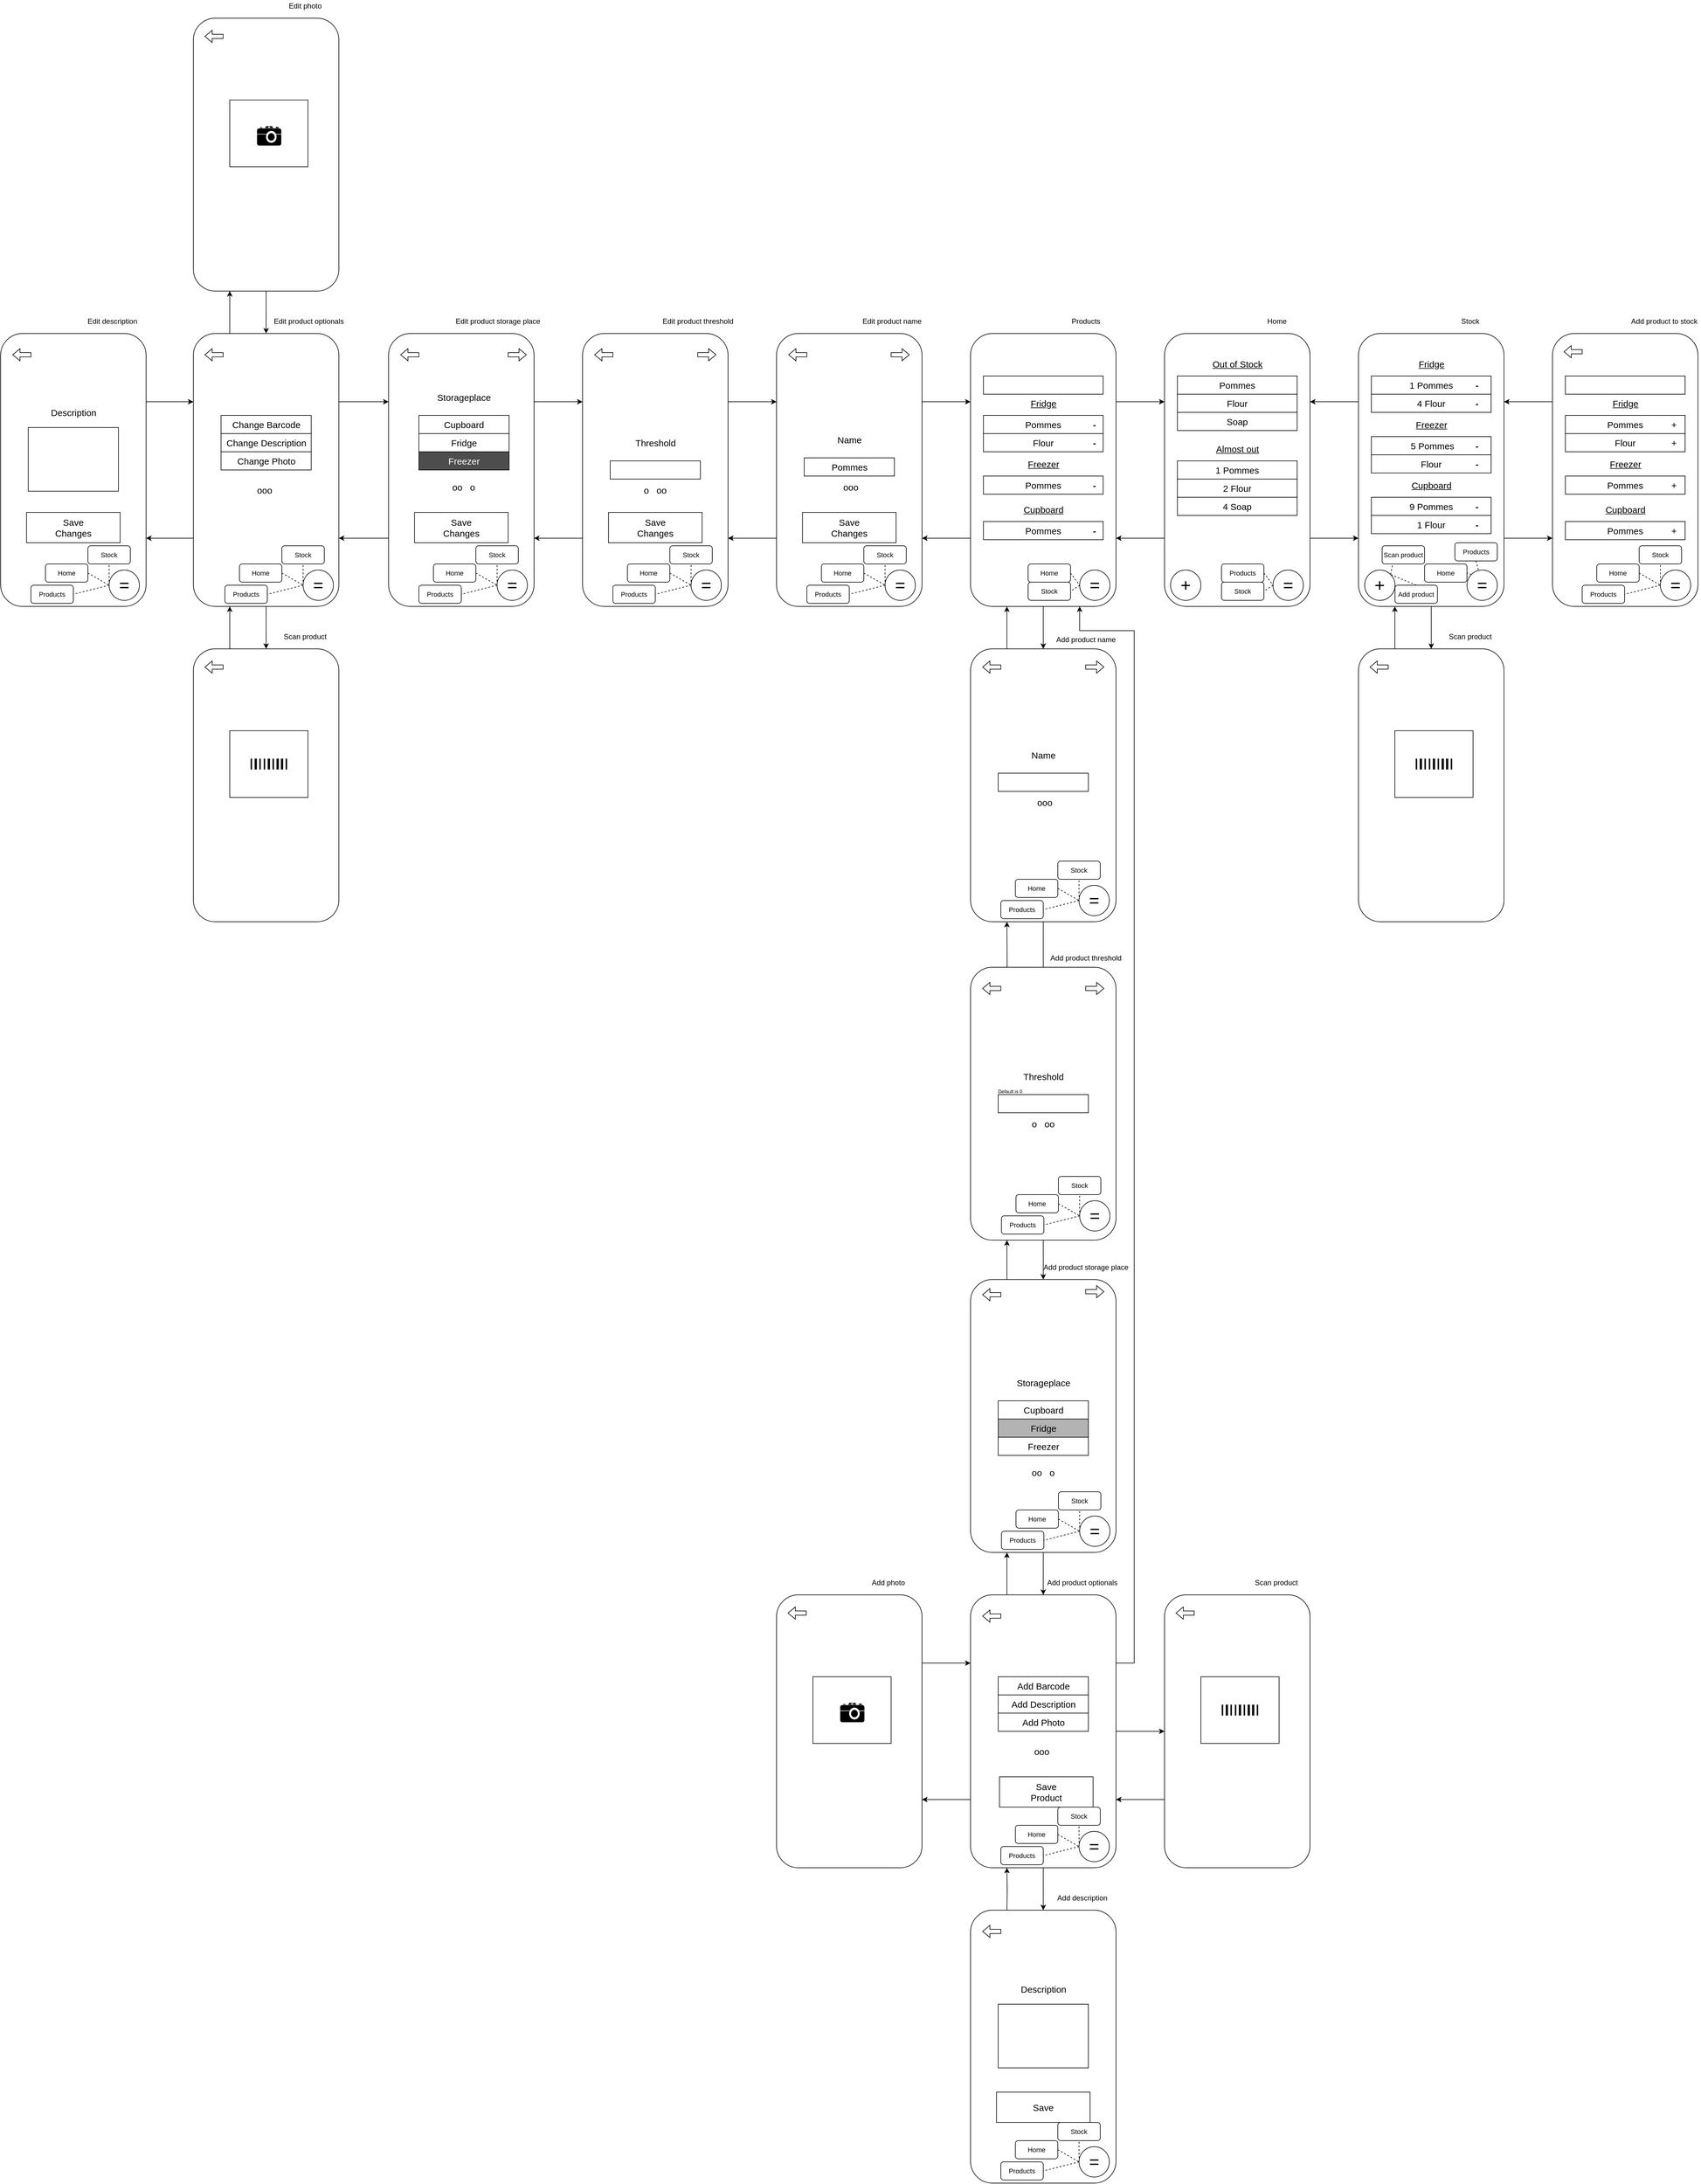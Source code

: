 <mxfile version="18.0.8" type="google"><diagram id="9c4uIVTU2v35eqCbZbuv" name="Page-1"><mxGraphModel grid="1" page="1" gridSize="10" guides="1" tooltips="1" connect="1" arrows="1" fold="1" pageScale="1" pageWidth="827" pageHeight="1169" math="0" shadow="0"><root><mxCell id="0"/><mxCell id="1" parent="0"/><mxCell id="cZyjGX5PuSPeApx3PVoH-1" value="" style="group" connectable="0" vertex="1" parent="1"><mxGeometry x="520" y="40" width="240" height="480" as="geometry"/></mxCell><mxCell id="qnX_gt8grH1KhH0uHzkN-1" value="" style="rounded=1;whiteSpace=wrap;html=1;" vertex="1" parent="cZyjGX5PuSPeApx3PVoH-1"><mxGeometry y="30" width="240" height="450" as="geometry"/></mxCell><mxCell id="qnX_gt8grH1KhH0uHzkN-2" value="Home" style="text;html=1;align=center;verticalAlign=middle;resizable=0;points=[];autosize=1;strokeColor=none;fillColor=none;" vertex="1" parent="cZyjGX5PuSPeApx3PVoH-1"><mxGeometry x="160" width="50" height="20" as="geometry"/></mxCell><mxCell id="qnX_gt8grH1KhH0uHzkN-7" value="&lt;font style=&quot;font-size: 29px;&quot;&gt;+&lt;/font&gt;" style="ellipse;whiteSpace=wrap;html=1;aspect=fixed;labelPosition=center;verticalLabelPosition=middle;align=center;verticalAlign=middle;fontSize=29;container=0;" vertex="1" parent="cZyjGX5PuSPeApx3PVoH-1"><mxGeometry x="10" y="420" width="50" height="50" as="geometry"/></mxCell><mxCell id="1b0mSG0EXqkJzCgYUxyQ-149" value="&lt;font style=&quot;font-size: 29px;&quot;&gt;=&lt;/font&gt;" style="ellipse;whiteSpace=wrap;html=1;aspect=fixed;labelPosition=center;verticalLabelPosition=middle;align=center;verticalAlign=middle;fontSize=29;" vertex="1" parent="cZyjGX5PuSPeApx3PVoH-1"><mxGeometry x="179.0" y="420" width="50" height="50" as="geometry"/></mxCell><mxCell id="qnX_gt8grH1KhH0uHzkN-57" value="Pommes" style="rounded=0;whiteSpace=wrap;html=1;fontSize=15;" vertex="1" parent="cZyjGX5PuSPeApx3PVoH-1"><mxGeometry x="21.25" y="100" width="197.5" height="30" as="geometry"/></mxCell><mxCell id="qnX_gt8grH1KhH0uHzkN-34" style="edgeStyle=orthogonalEdgeStyle;rounded=0;orthogonalLoop=1;jettySize=auto;html=1;exitX=0;exitY=0.75;exitDx=0;exitDy=0;entryX=1;entryY=0.75;entryDx=0;entryDy=0;fontSize=11;" edge="1" parent="1" source="qnX_gt8grH1KhH0uHzkN-1" target="qnX_gt8grH1KhH0uHzkN-3"><mxGeometry relative="1" as="geometry"/></mxCell><mxCell id="qnX_gt8grH1KhH0uHzkN-35" style="edgeStyle=orthogonalEdgeStyle;rounded=0;orthogonalLoop=1;jettySize=auto;html=1;exitX=1;exitY=0.75;exitDx=0;exitDy=0;entryX=0;entryY=0.75;entryDx=0;entryDy=0;fontSize=11;" edge="1" parent="1" source="qnX_gt8grH1KhH0uHzkN-1" target="qnX_gt8grH1KhH0uHzkN-19"><mxGeometry relative="1" as="geometry"/></mxCell><mxCell id="qnX_gt8grH1KhH0uHzkN-29" style="edgeStyle=orthogonalEdgeStyle;rounded=0;orthogonalLoop=1;jettySize=auto;html=1;exitX=0.5;exitY=1;exitDx=0;exitDy=0;fontSize=11;" edge="1" parent="1" source="qnX_gt8grH1KhH0uHzkN-3" target="qnX_gt8grH1KhH0uHzkN-24"><mxGeometry relative="1" as="geometry"/></mxCell><mxCell id="qnX_gt8grH1KhH0uHzkN-37" style="edgeStyle=orthogonalEdgeStyle;rounded=0;orthogonalLoop=1;jettySize=auto;html=1;exitX=1;exitY=0.25;exitDx=0;exitDy=0;entryX=0;entryY=0.25;entryDx=0;entryDy=0;fontSize=11;" edge="1" parent="1" source="qnX_gt8grH1KhH0uHzkN-3" target="qnX_gt8grH1KhH0uHzkN-1"><mxGeometry relative="1" as="geometry"/></mxCell><mxCell id="qnX_gt8grH1KhH0uHzkN-304" style="edgeStyle=orthogonalEdgeStyle;rounded=0;orthogonalLoop=1;jettySize=auto;html=1;exitX=0;exitY=0.75;exitDx=0;exitDy=0;entryX=1;entryY=0.75;entryDx=0;entryDy=0;fontSize=15;" edge="1" parent="1" source="qnX_gt8grH1KhH0uHzkN-3" target="qnX_gt8grH1KhH0uHzkN-296"><mxGeometry relative="1" as="geometry"/></mxCell><mxCell id="qnX_gt8grH1KhH0uHzkN-3" value="" style="rounded=1;whiteSpace=wrap;html=1;" vertex="1" parent="1"><mxGeometry x="200" y="70" width="240" height="450" as="geometry"/></mxCell><mxCell id="qnX_gt8grH1KhH0uHzkN-4" value="Products" style="text;html=1;align=center;verticalAlign=middle;resizable=0;points=[];autosize=1;strokeColor=none;fillColor=none;" vertex="1" parent="1"><mxGeometry x="360" y="40" width="60" height="20" as="geometry"/></mxCell><mxCell id="qnX_gt8grH1KhH0uHzkN-36" style="edgeStyle=orthogonalEdgeStyle;rounded=0;orthogonalLoop=1;jettySize=auto;html=1;exitX=0;exitY=0.25;exitDx=0;exitDy=0;entryX=1;entryY=0.25;entryDx=0;entryDy=0;fontSize=11;" edge="1" parent="1" source="qnX_gt8grH1KhH0uHzkN-19" target="qnX_gt8grH1KhH0uHzkN-1"><mxGeometry relative="1" as="geometry"/></mxCell><mxCell id="qnX_gt8grH1KhH0uHzkN-52" style="edgeStyle=orthogonalEdgeStyle;rounded=0;orthogonalLoop=1;jettySize=auto;html=1;exitX=0.5;exitY=1;exitDx=0;exitDy=0;entryX=0.5;entryY=0;entryDx=0;entryDy=0;fontSize=1;" edge="1" parent="1" source="qnX_gt8grH1KhH0uHzkN-19" target="qnX_gt8grH1KhH0uHzkN-46"><mxGeometry relative="1" as="geometry"/></mxCell><mxCell id="qnX_gt8grH1KhH0uHzkN-129" style="edgeStyle=orthogonalEdgeStyle;rounded=0;orthogonalLoop=1;jettySize=auto;html=1;exitX=1;exitY=0.75;exitDx=0;exitDy=0;entryX=0;entryY=0.75;entryDx=0;entryDy=0;fontSize=15;" edge="1" parent="1" source="qnX_gt8grH1KhH0uHzkN-19" target="qnX_gt8grH1KhH0uHzkN-88"><mxGeometry relative="1" as="geometry"/></mxCell><mxCell id="qnX_gt8grH1KhH0uHzkN-19" value="" style="rounded=1;whiteSpace=wrap;html=1;" vertex="1" parent="1"><mxGeometry x="839.99" y="70" width="240" height="450" as="geometry"/></mxCell><mxCell id="qnX_gt8grH1KhH0uHzkN-20" value="Stock" style="text;html=1;align=center;verticalAlign=middle;resizable=0;points=[];autosize=1;strokeColor=none;fillColor=none;" vertex="1" parent="1"><mxGeometry x="998.99" y="40" width="50" height="20" as="geometry"/></mxCell><mxCell id="qnX_gt8grH1KhH0uHzkN-21" value="&lt;font style=&quot;font-size: 29px;&quot;&gt;+&lt;/font&gt;" style="ellipse;whiteSpace=wrap;html=1;aspect=fixed;labelPosition=center;verticalLabelPosition=middle;align=center;verticalAlign=middle;fontSize=29;" vertex="1" parent="1"><mxGeometry x="850.24" y="460" width="50" height="50" as="geometry"/></mxCell><mxCell id="qnX_gt8grH1KhH0uHzkN-22" value="Scan product" style="rounded=1;whiteSpace=wrap;html=1;fontSize=11;" vertex="1" parent="1"><mxGeometry x="878.99" y="420" width="70" height="30" as="geometry"/></mxCell><mxCell id="qnX_gt8grH1KhH0uHzkN-45" style="edgeStyle=orthogonalEdgeStyle;rounded=0;orthogonalLoop=1;jettySize=auto;html=1;exitX=0.25;exitY=0;exitDx=0;exitDy=0;entryX=0.25;entryY=1;entryDx=0;entryDy=0;fontSize=1;" edge="1" parent="1" source="qnX_gt8grH1KhH0uHzkN-24" target="qnX_gt8grH1KhH0uHzkN-3"><mxGeometry relative="1" as="geometry"/></mxCell><mxCell id="qnX_gt8grH1KhH0uHzkN-258" style="edgeStyle=orthogonalEdgeStyle;rounded=0;orthogonalLoop=1;jettySize=auto;html=1;exitX=0.5;exitY=1;exitDx=0;exitDy=0;entryX=0.5;entryY=0;entryDx=0;entryDy=0;fontSize=15;" edge="1" parent="1" source="qnX_gt8grH1KhH0uHzkN-24"><mxGeometry relative="1" as="geometry"><mxPoint x="320" y="1245" as="targetPoint"/></mxGeometry></mxCell><mxCell id="qnX_gt8grH1KhH0uHzkN-24" value="" style="rounded=1;whiteSpace=wrap;html=1;" vertex="1" parent="1"><mxGeometry x="200" y="590" width="240" height="450" as="geometry"/></mxCell><mxCell id="qnX_gt8grH1KhH0uHzkN-25" value="Add product name" style="text;html=1;align=center;verticalAlign=middle;resizable=0;points=[];autosize=1;strokeColor=none;fillColor=none;" vertex="1" parent="1"><mxGeometry x="335" y="565" width="110" height="20" as="geometry"/></mxCell><mxCell id="qnX_gt8grH1KhH0uHzkN-44" value="" style="shape=singleArrow;whiteSpace=wrap;html=1;fontSize=1;arrowWidth=0.35;arrowSize=0.4;rotation=-180;" vertex="1" parent="1"><mxGeometry x="220" y="610" width="30" height="20" as="geometry"/></mxCell><mxCell id="qnX_gt8grH1KhH0uHzkN-53" style="edgeStyle=orthogonalEdgeStyle;rounded=0;orthogonalLoop=1;jettySize=auto;html=1;exitX=0.25;exitY=0;exitDx=0;exitDy=0;entryX=0.25;entryY=1;entryDx=0;entryDy=0;fontSize=1;" edge="1" parent="1" source="qnX_gt8grH1KhH0uHzkN-46" target="qnX_gt8grH1KhH0uHzkN-19"><mxGeometry relative="1" as="geometry"/></mxCell><mxCell id="qnX_gt8grH1KhH0uHzkN-46" value="" style="rounded=1;whiteSpace=wrap;html=1;" vertex="1" parent="1"><mxGeometry x="839.99" y="590" width="240" height="450" as="geometry"/></mxCell><mxCell id="qnX_gt8grH1KhH0uHzkN-47" value="Scan product" style="text;html=1;align=center;verticalAlign=middle;resizable=0;points=[];autosize=1;strokeColor=none;fillColor=none;" vertex="1" parent="1"><mxGeometry x="978.99" y="560" width="90" height="20" as="geometry"/></mxCell><mxCell id="qnX_gt8grH1KhH0uHzkN-54" value="I&lt;b&gt;I&lt;/b&gt;II&lt;b&gt;I&lt;/b&gt;I&lt;b&gt;II&lt;/b&gt;I" style="rounded=0;whiteSpace=wrap;html=1;fontSize=26;" vertex="1" parent="1"><mxGeometry x="899.99" y="725" width="129" height="110" as="geometry"/></mxCell><mxCell id="qnX_gt8grH1KhH0uHzkN-55" value="" style="shape=singleArrow;whiteSpace=wrap;html=1;fontSize=1;arrowWidth=0.35;arrowSize=0.4;rotation=-180;" vertex="1" parent="1"><mxGeometry x="858.99" y="610" width="30" height="20" as="geometry"/></mxCell><mxCell id="qnX_gt8grH1KhH0uHzkN-58" value="Flour" style="rounded=0;whiteSpace=wrap;html=1;fontSize=15;" vertex="1" parent="1"><mxGeometry x="541.25" y="170" width="197.5" height="30" as="geometry"/></mxCell><mxCell id="qnX_gt8grH1KhH0uHzkN-59" value="Soap" style="rounded=0;whiteSpace=wrap;html=1;fontSize=15;" vertex="1" parent="1"><mxGeometry x="541.25" y="200" width="197.5" height="30" as="geometry"/></mxCell><mxCell id="qnX_gt8grH1KhH0uHzkN-60" value="&lt;u&gt;Out of Stock&lt;/u&gt;" style="text;html=1;align=center;verticalAlign=middle;resizable=0;points=[];autosize=1;strokeColor=none;fillColor=none;fontSize=15;" vertex="1" parent="1"><mxGeometry x="590" y="110" width="100" height="20" as="geometry"/></mxCell><mxCell id="qnX_gt8grH1KhH0uHzkN-61" value="&lt;u&gt;Almost out&lt;/u&gt;" style="text;html=1;align=center;verticalAlign=middle;resizable=0;points=[];autosize=1;strokeColor=none;fillColor=none;fontSize=15;" vertex="1" parent="1"><mxGeometry x="595" y="250" width="90" height="20" as="geometry"/></mxCell><mxCell id="qnX_gt8grH1KhH0uHzkN-62" value="1 Pommes" style="rounded=0;whiteSpace=wrap;html=1;fontSize=15;" vertex="1" parent="1"><mxGeometry x="541.25" y="280" width="197.5" height="30" as="geometry"/></mxCell><mxCell id="qnX_gt8grH1KhH0uHzkN-63" value="2 Flour" style="rounded=0;whiteSpace=wrap;html=1;fontSize=15;" vertex="1" parent="1"><mxGeometry x="541.25" y="310" width="197.5" height="30" as="geometry"/></mxCell><mxCell id="qnX_gt8grH1KhH0uHzkN-64" value="4 Soap" style="rounded=0;whiteSpace=wrap;html=1;fontSize=15;" vertex="1" parent="1"><mxGeometry x="541.25" y="340" width="197.5" height="30" as="geometry"/></mxCell><mxCell id="qnX_gt8grH1KhH0uHzkN-69" value="1 Pommes" style="rounded=0;whiteSpace=wrap;html=1;fontSize=15;" vertex="1" parent="1"><mxGeometry x="861.24" y="140" width="197.5" height="30" as="geometry"/></mxCell><mxCell id="qnX_gt8grH1KhH0uHzkN-70" value="4 Flour" style="rounded=0;whiteSpace=wrap;html=1;fontSize=15;" vertex="1" parent="1"><mxGeometry x="861.24" y="170" width="197.5" height="30" as="geometry"/></mxCell><mxCell id="qnX_gt8grH1KhH0uHzkN-72" value="&lt;u&gt;Fridge&lt;/u&gt;" style="text;html=1;align=center;verticalAlign=middle;resizable=0;points=[];autosize=1;strokeColor=none;fillColor=none;fontSize=15;" vertex="1" parent="1"><mxGeometry x="929.99" y="110" width="60" height="20" as="geometry"/></mxCell><mxCell id="qnX_gt8grH1KhH0uHzkN-73" value="&lt;u&gt;Freezer&lt;/u&gt;" style="text;html=1;align=center;verticalAlign=middle;resizable=0;points=[];autosize=1;strokeColor=none;fillColor=none;fontSize=15;" vertex="1" parent="1"><mxGeometry x="924.99" y="210" width="70" height="20" as="geometry"/></mxCell><mxCell id="qnX_gt8grH1KhH0uHzkN-74" value="&amp;nbsp;5 Pommes" style="rounded=0;whiteSpace=wrap;html=1;fontSize=15;" vertex="1" parent="1"><mxGeometry x="861.24" y="240" width="197.5" height="30" as="geometry"/></mxCell><mxCell id="qnX_gt8grH1KhH0uHzkN-75" value="Flour" style="rounded=0;whiteSpace=wrap;html=1;fontSize=15;" vertex="1" parent="1"><mxGeometry x="861.24" y="270" width="197.5" height="30" as="geometry"/></mxCell><mxCell id="qnX_gt8grH1KhH0uHzkN-83" value="&lt;u&gt;Cupboard&lt;/u&gt;" style="text;html=1;align=center;verticalAlign=middle;resizable=0;points=[];autosize=1;strokeColor=none;fillColor=none;fontSize=15;" vertex="1" parent="1"><mxGeometry x="919.99" y="310" width="80" height="20" as="geometry"/></mxCell><mxCell id="qnX_gt8grH1KhH0uHzkN-84" value="9 Pommes" style="rounded=0;whiteSpace=wrap;html=1;fontSize=15;" vertex="1" parent="1"><mxGeometry x="861.24" y="340" width="197.5" height="30" as="geometry"/></mxCell><mxCell id="qnX_gt8grH1KhH0uHzkN-85" value="1 Flour" style="rounded=0;whiteSpace=wrap;html=1;fontSize=15;" vertex="1" parent="1"><mxGeometry x="861.24" y="370" width="197.5" height="30" as="geometry"/></mxCell><mxCell id="qnX_gt8grH1KhH0uHzkN-86" value="Add product" style="rounded=1;whiteSpace=wrap;html=1;fontSize=11;" vertex="1" parent="1"><mxGeometry x="900.24" y="485" width="70" height="30" as="geometry"/></mxCell><mxCell id="qnX_gt8grH1KhH0uHzkN-128" style="edgeStyle=orthogonalEdgeStyle;rounded=0;orthogonalLoop=1;jettySize=auto;html=1;exitX=0;exitY=0.25;exitDx=0;exitDy=0;entryX=1;entryY=0.25;entryDx=0;entryDy=0;fontSize=15;" edge="1" parent="1" source="qnX_gt8grH1KhH0uHzkN-88" target="qnX_gt8grH1KhH0uHzkN-19"><mxGeometry relative="1" as="geometry"/></mxCell><mxCell id="qnX_gt8grH1KhH0uHzkN-88" value="" style="rounded=1;whiteSpace=wrap;html=1;" vertex="1" parent="1"><mxGeometry x="1160" y="70" width="240" height="450" as="geometry"/></mxCell><mxCell id="qnX_gt8grH1KhH0uHzkN-89" value="Add product to stock" style="text;html=1;align=center;verticalAlign=middle;resizable=0;points=[];autosize=1;strokeColor=none;fillColor=none;" vertex="1" parent="1"><mxGeometry x="1284" y="40" width="120" height="20" as="geometry"/></mxCell><mxCell id="qnX_gt8grH1KhH0uHzkN-93" value="" style="shape=singleArrow;whiteSpace=wrap;html=1;fontSize=1;arrowWidth=0.35;arrowSize=0.4;rotation=-180;" vertex="1" parent="1"><mxGeometry x="1179" y="90" width="30" height="20" as="geometry"/></mxCell><mxCell id="qnX_gt8grH1KhH0uHzkN-94" value="Pommes" style="rounded=0;whiteSpace=wrap;html=1;fontSize=15;" vertex="1" parent="1"><mxGeometry x="1181.25" y="205" width="197.5" height="30" as="geometry"/></mxCell><mxCell id="qnX_gt8grH1KhH0uHzkN-95" value="Flour" style="rounded=0;whiteSpace=wrap;html=1;fontSize=15;" vertex="1" parent="1"><mxGeometry x="1181.25" y="235" width="197.5" height="30" as="geometry"/></mxCell><mxCell id="qnX_gt8grH1KhH0uHzkN-96" value="&lt;u&gt;Fridge&lt;/u&gt;" style="text;html=1;align=center;verticalAlign=middle;resizable=0;points=[];autosize=1;strokeColor=none;fillColor=none;fontSize=15;" vertex="1" parent="1"><mxGeometry x="1250" y="175" width="60" height="20" as="geometry"/></mxCell><mxCell id="qnX_gt8grH1KhH0uHzkN-97" value="&lt;u&gt;Freezer&lt;/u&gt;" style="text;html=1;align=center;verticalAlign=middle;resizable=0;points=[];autosize=1;strokeColor=none;fillColor=none;fontSize=15;" vertex="1" parent="1"><mxGeometry x="1245" y="275" width="70" height="20" as="geometry"/></mxCell><mxCell id="qnX_gt8grH1KhH0uHzkN-98" value="Pommes" style="rounded=0;whiteSpace=wrap;html=1;fontSize=15;" vertex="1" parent="1"><mxGeometry x="1181.25" y="305" width="197.5" height="30" as="geometry"/></mxCell><mxCell id="qnX_gt8grH1KhH0uHzkN-100" value="&lt;u&gt;Cupboard&lt;/u&gt;" style="text;html=1;align=center;verticalAlign=middle;resizable=0;points=[];autosize=1;strokeColor=none;fillColor=none;fontSize=15;" vertex="1" parent="1"><mxGeometry x="1240" y="350" width="80" height="20" as="geometry"/></mxCell><mxCell id="qnX_gt8grH1KhH0uHzkN-101" value="Pommes" style="rounded=0;whiteSpace=wrap;html=1;fontSize=15;" vertex="1" parent="1"><mxGeometry x="1181.25" y="380" width="197.5" height="30" as="geometry"/></mxCell><mxCell id="qnX_gt8grH1KhH0uHzkN-105" value="+" style="text;html=1;align=center;verticalAlign=middle;resizable=0;points=[];autosize=1;strokeColor=none;fillColor=none;fontSize=15;" vertex="1" parent="1"><mxGeometry x="1350" y="210" width="20" height="20" as="geometry"/></mxCell><mxCell id="qnX_gt8grH1KhH0uHzkN-123" value="+" style="text;html=1;align=center;verticalAlign=middle;resizable=0;points=[];autosize=1;strokeColor=none;fillColor=none;fontSize=15;" vertex="1" parent="1"><mxGeometry x="1350" y="240" width="20" height="20" as="geometry"/></mxCell><mxCell id="qnX_gt8grH1KhH0uHzkN-124" value="+" style="text;html=1;align=center;verticalAlign=middle;resizable=0;points=[];autosize=1;strokeColor=none;fillColor=none;fontSize=15;" vertex="1" parent="1"><mxGeometry x="1350" y="310" width="20" height="20" as="geometry"/></mxCell><mxCell id="qnX_gt8grH1KhH0uHzkN-126" value="+" style="text;html=1;align=center;verticalAlign=middle;resizable=0;points=[];autosize=1;strokeColor=none;fillColor=none;fontSize=15;" vertex="1" parent="1"><mxGeometry x="1350" y="385" width="20" height="20" as="geometry"/></mxCell><mxCell id="qnX_gt8grH1KhH0uHzkN-130" value="" style="rounded=0;whiteSpace=wrap;html=1;fontSize=15;" vertex="1" parent="1"><mxGeometry x="1181.25" y="140" width="197.5" height="30" as="geometry"/></mxCell><mxCell id="qnX_gt8grH1KhH0uHzkN-132" value="" style="shape=image;html=1;verticalAlign=top;verticalLabelPosition=bottom;labelBackgroundColor=#ffffff;imageAspect=0;aspect=fixed;image=https://cdn1.iconfinder.com/data/icons/science-technology-outline-24-px/24/Magnifier_magnifying_glass_search_search_web_searching_glass-128.png;fontSize=15;" vertex="1" parent="1"><mxGeometry x="1350" y="145" width="20" height="20" as="geometry"/></mxCell><mxCell id="qnX_gt8grH1KhH0uHzkN-133" value="-" style="text;html=1;align=center;verticalAlign=middle;resizable=0;points=[];autosize=1;strokeColor=none;fillColor=none;fontSize=15;fontStyle=1" vertex="1" parent="1"><mxGeometry x="1024.99" y="145" width="20" height="20" as="geometry"/></mxCell><mxCell id="qnX_gt8grH1KhH0uHzkN-134" value="-" style="text;html=1;align=center;verticalAlign=middle;resizable=0;points=[];autosize=1;strokeColor=none;fillColor=none;fontSize=15;fontStyle=1" vertex="1" parent="1"><mxGeometry x="1024.99" y="175" width="20" height="20" as="geometry"/></mxCell><mxCell id="qnX_gt8grH1KhH0uHzkN-135" value="-" style="text;html=1;align=center;verticalAlign=middle;resizable=0;points=[];autosize=1;strokeColor=none;fillColor=none;fontSize=15;fontStyle=1" vertex="1" parent="1"><mxGeometry x="1024.99" y="245" width="20" height="20" as="geometry"/></mxCell><mxCell id="qnX_gt8grH1KhH0uHzkN-136" value="-" style="text;html=1;align=center;verticalAlign=middle;resizable=0;points=[];autosize=1;strokeColor=none;fillColor=none;fontSize=15;fontStyle=1" vertex="1" parent="1"><mxGeometry x="1024.99" y="345" width="20" height="20" as="geometry"/></mxCell><mxCell id="qnX_gt8grH1KhH0uHzkN-137" value="-" style="text;html=1;align=center;verticalAlign=middle;resizable=0;points=[];autosize=1;strokeColor=none;fillColor=none;fontSize=15;fontStyle=1" vertex="1" parent="1"><mxGeometry x="1024.99" y="375" width="20" height="20" as="geometry"/></mxCell><mxCell id="qnX_gt8grH1KhH0uHzkN-138" value="" style="rounded=0;whiteSpace=wrap;html=1;fontSize=15;" vertex="1" parent="1"><mxGeometry x="245.62" y="795" width="148.75" height="30" as="geometry"/></mxCell><mxCell id="qnX_gt8grH1KhH0uHzkN-139" value="&lt;font style=&quot;font-size: 15px;&quot;&gt;Name&lt;/font&gt;" style="text;html=1;align=center;verticalAlign=middle;resizable=0;points=[];autosize=1;strokeColor=none;fillColor=none;fontSize=15;" vertex="1" parent="1"><mxGeometry x="290" y="755" width="60" height="20" as="geometry"/></mxCell><mxCell id="qnX_gt8grH1KhH0uHzkN-202" value="" style="shape=image;html=1;verticalAlign=top;verticalLabelPosition=bottom;labelBackgroundColor=#ffffff;imageAspect=0;aspect=fixed;image=https://cdn1.iconfinder.com/data/icons/bootstrap-vol-2/16/dot-128.png;fontSize=15;" vertex="1" parent="1"><mxGeometry x="285" y="825" width="40" height="40" as="geometry"/></mxCell><mxCell id="qnX_gt8grH1KhH0uHzkN-230" value="&amp;nbsp;ooo" style="text;html=1;align=center;verticalAlign=bottom;resizable=0;points=[];autosize=1;strokeColor=none;fillColor=none;fontSize=15;labelPosition=center;verticalLabelPosition=middle;" vertex="1" parent="1"><mxGeometry x="300" y="835" width="40" height="20" as="geometry"/></mxCell><mxCell id="qnX_gt8grH1KhH0uHzkN-257" style="edgeStyle=orthogonalEdgeStyle;rounded=0;orthogonalLoop=1;jettySize=auto;html=1;exitX=0.25;exitY=0;exitDx=0;exitDy=0;entryX=0.25;entryY=1;entryDx=0;entryDy=0;fontSize=15;" edge="1" parent="1" target="qnX_gt8grH1KhH0uHzkN-24"><mxGeometry relative="1" as="geometry"><mxPoint x="260" y="1245" as="sourcePoint"/></mxGeometry></mxCell><mxCell id="qnX_gt8grH1KhH0uHzkN-260" style="edgeStyle=orthogonalEdgeStyle;rounded=0;orthogonalLoop=1;jettySize=auto;html=1;exitX=0.5;exitY=1;exitDx=0;exitDy=0;entryX=0.5;entryY=0;entryDx=0;entryDy=0;fontSize=15;" edge="1" parent="1" source="qnX_gt8grH1KhH0uHzkN-236" target="qnX_gt8grH1KhH0uHzkN-243"><mxGeometry relative="1" as="geometry"/></mxCell><mxCell id="qnX_gt8grH1KhH0uHzkN-236" value="" style="rounded=1;whiteSpace=wrap;html=1;" vertex="1" parent="1"><mxGeometry x="200" y="1115" width="240" height="450" as="geometry"/></mxCell><mxCell id="qnX_gt8grH1KhH0uHzkN-237" value="Add product threshold" style="text;html=1;align=center;verticalAlign=middle;resizable=0;points=[];autosize=1;strokeColor=none;fillColor=none;" vertex="1" parent="1"><mxGeometry x="325" y="1090" width="130" height="20" as="geometry"/></mxCell><mxCell id="qnX_gt8grH1KhH0uHzkN-238" value="" style="shape=singleArrow;whiteSpace=wrap;html=1;fontSize=1;arrowWidth=0.35;arrowSize=0.4;rotation=-180;" vertex="1" parent="1"><mxGeometry x="220" y="1140" width="30" height="20" as="geometry"/></mxCell><mxCell id="qnX_gt8grH1KhH0uHzkN-239" value="" style="rounded=0;whiteSpace=wrap;html=1;fontSize=15;" vertex="1" parent="1"><mxGeometry x="245.62" y="1325" width="148.75" height="30" as="geometry"/></mxCell><mxCell id="qnX_gt8grH1KhH0uHzkN-240" value="&lt;font style=&quot;font-size: 15px;&quot;&gt;Threshold&lt;/font&gt;" style="text;html=1;align=center;verticalAlign=middle;resizable=0;points=[];autosize=1;strokeColor=none;fillColor=none;fontSize=15;" vertex="1" parent="1"><mxGeometry x="280" y="1285" width="80" height="20" as="geometry"/></mxCell><mxCell id="qnX_gt8grH1KhH0uHzkN-241" value="" style="shape=image;html=1;verticalAlign=top;verticalLabelPosition=bottom;labelBackgroundColor=#ffffff;imageAspect=0;aspect=fixed;image=https://cdn1.iconfinder.com/data/icons/bootstrap-vol-2/16/dot-128.png;fontSize=15;" vertex="1" parent="1"><mxGeometry x="295" y="1355" width="40" height="40" as="geometry"/></mxCell><mxCell id="qnX_gt8grH1KhH0uHzkN-242" value="&amp;nbsp;o&amp;nbsp; &amp;nbsp;oo" style="text;html=1;align=left;verticalAlign=bottom;resizable=0;points=[];autosize=1;strokeColor=none;fillColor=none;fontSize=15;labelPosition=center;verticalLabelPosition=middle;" vertex="1" parent="1"><mxGeometry x="295" y="1365" width="60" height="20" as="geometry"/></mxCell><mxCell id="qnX_gt8grH1KhH0uHzkN-259" style="edgeStyle=orthogonalEdgeStyle;rounded=0;orthogonalLoop=1;jettySize=auto;html=1;exitX=0.25;exitY=0;exitDx=0;exitDy=0;entryX=0.25;entryY=1;entryDx=0;entryDy=0;fontSize=15;" edge="1" parent="1" source="qnX_gt8grH1KhH0uHzkN-243" target="qnX_gt8grH1KhH0uHzkN-236"><mxGeometry relative="1" as="geometry"/></mxCell><mxCell id="qnX_gt8grH1KhH0uHzkN-262" style="edgeStyle=orthogonalEdgeStyle;rounded=0;orthogonalLoop=1;jettySize=auto;html=1;exitX=0.5;exitY=1;exitDx=0;exitDy=0;entryX=0.5;entryY=0;entryDx=0;entryDy=0;fontSize=15;" edge="1" parent="1" source="qnX_gt8grH1KhH0uHzkN-243" target="qnX_gt8grH1KhH0uHzkN-250"><mxGeometry relative="1" as="geometry"/></mxCell><mxCell id="qnX_gt8grH1KhH0uHzkN-243" value="" style="rounded=1;whiteSpace=wrap;html=1;" vertex="1" parent="1"><mxGeometry x="199.99" y="1630" width="240" height="450" as="geometry"/></mxCell><mxCell id="qnX_gt8grH1KhH0uHzkN-244" value="Add product storage place" style="text;html=1;align=center;verticalAlign=middle;resizable=0;points=[];autosize=1;strokeColor=none;fillColor=none;" vertex="1" parent="1"><mxGeometry x="309.99" y="1600" width="160" height="20" as="geometry"/></mxCell><mxCell id="qnX_gt8grH1KhH0uHzkN-245" value="" style="shape=singleArrow;whiteSpace=wrap;html=1;fontSize=1;arrowWidth=0.35;arrowSize=0.4;rotation=-180;" vertex="1" parent="1"><mxGeometry x="219.99" y="1645" width="30" height="20" as="geometry"/></mxCell><mxCell id="qnX_gt8grH1KhH0uHzkN-246" value="Cupboard" style="rounded=0;whiteSpace=wrap;html=1;fontSize=15;" vertex="1" parent="1"><mxGeometry x="245.61" y="1830" width="148.75" height="30" as="geometry"/></mxCell><mxCell id="qnX_gt8grH1KhH0uHzkN-247" value="&lt;font style=&quot;font-size: 15px;&quot;&gt;Storageplace&lt;/font&gt;" style="text;html=1;align=center;verticalAlign=middle;resizable=0;points=[];autosize=1;strokeColor=none;fillColor=none;fontSize=15;" vertex="1" parent="1"><mxGeometry x="269.99" y="1790" width="100" height="20" as="geometry"/></mxCell><mxCell id="qnX_gt8grH1KhH0uHzkN-248" value="" style="shape=image;html=1;verticalAlign=top;verticalLabelPosition=bottom;labelBackgroundColor=#ffffff;imageAspect=0;aspect=fixed;image=https://cdn1.iconfinder.com/data/icons/bootstrap-vol-2/16/dot-128.png;fontSize=15;" vertex="1" parent="1"><mxGeometry x="304.99" y="1930" width="40" height="40" as="geometry"/></mxCell><mxCell id="qnX_gt8grH1KhH0uHzkN-249" value="&amp;nbsp;oo&amp;nbsp; &amp;nbsp;o" style="text;html=1;align=left;verticalAlign=bottom;resizable=0;points=[];autosize=1;strokeColor=none;fillColor=none;fontSize=15;labelPosition=center;verticalLabelPosition=middle;" vertex="1" parent="1"><mxGeometry x="294.99" y="1940" width="60" height="20" as="geometry"/></mxCell><mxCell id="qnX_gt8grH1KhH0uHzkN-261" style="edgeStyle=orthogonalEdgeStyle;rounded=0;orthogonalLoop=1;jettySize=auto;html=1;exitX=0.25;exitY=0;exitDx=0;exitDy=0;entryX=0.25;entryY=1;entryDx=0;entryDy=0;fontSize=15;" edge="1" parent="1" source="qnX_gt8grH1KhH0uHzkN-250" target="qnX_gt8grH1KhH0uHzkN-243"><mxGeometry relative="1" as="geometry"/></mxCell><mxCell id="qnX_gt8grH1KhH0uHzkN-308" style="edgeStyle=orthogonalEdgeStyle;rounded=0;orthogonalLoop=1;jettySize=auto;html=1;entryX=0.75;entryY=1;entryDx=0;entryDy=0;fontSize=15;exitX=1;exitY=0.25;exitDx=0;exitDy=0;" edge="1" parent="1" source="qnX_gt8grH1KhH0uHzkN-250" target="qnX_gt8grH1KhH0uHzkN-3"><mxGeometry relative="1" as="geometry"><mxPoint x="450" y="2200" as="sourcePoint"/><Array as="points"><mxPoint x="470" y="2263"/><mxPoint x="470" y="560"/><mxPoint x="380" y="560"/></Array></mxGeometry></mxCell><mxCell id="qnX_gt8grH1KhH0uHzkN-326" style="edgeStyle=orthogonalEdgeStyle;rounded=0;orthogonalLoop=1;jettySize=auto;html=1;exitX=1;exitY=0.5;exitDx=0;exitDy=0;fontSize=15;fontColor=#FFFFFF;" edge="1" parent="1" source="qnX_gt8grH1KhH0uHzkN-250" target="qnX_gt8grH1KhH0uHzkN-316"><mxGeometry relative="1" as="geometry"/></mxCell><mxCell id="qnX_gt8grH1KhH0uHzkN-334" style="edgeStyle=orthogonalEdgeStyle;rounded=0;orthogonalLoop=1;jettySize=auto;html=1;exitX=0;exitY=0.75;exitDx=0;exitDy=0;entryX=1;entryY=0.75;entryDx=0;entryDy=0;fontSize=15;fontColor=#FFFFFF;" edge="1" parent="1" source="qnX_gt8grH1KhH0uHzkN-250" target="qnX_gt8grH1KhH0uHzkN-328"><mxGeometry relative="1" as="geometry"/></mxCell><mxCell id="qnX_gt8grH1KhH0uHzkN-343" style="edgeStyle=orthogonalEdgeStyle;rounded=0;orthogonalLoop=1;jettySize=auto;html=1;exitX=0.5;exitY=1;exitDx=0;exitDy=0;entryX=0.5;entryY=0;entryDx=0;entryDy=0;fontSize=15;fontColor=#FFFFFF;" edge="1" parent="1" source="qnX_gt8grH1KhH0uHzkN-250"><mxGeometry relative="1" as="geometry"><mxPoint x="320" y="2670" as="targetPoint"/></mxGeometry></mxCell><mxCell id="qnX_gt8grH1KhH0uHzkN-250" value="" style="rounded=1;whiteSpace=wrap;html=1;" vertex="1" parent="1"><mxGeometry x="199.98" y="2150" width="240" height="450" as="geometry"/></mxCell><mxCell id="qnX_gt8grH1KhH0uHzkN-251" value="Add product optionals" style="text;html=1;align=center;verticalAlign=middle;resizable=0;points=[];autosize=1;strokeColor=none;fillColor=none;" vertex="1" parent="1"><mxGeometry x="319" y="2120" width="130" height="20" as="geometry"/></mxCell><mxCell id="qnX_gt8grH1KhH0uHzkN-252" value="" style="shape=singleArrow;whiteSpace=wrap;html=1;fontSize=1;arrowWidth=0.35;arrowSize=0.4;rotation=-180;" vertex="1" parent="1"><mxGeometry x="219.99" y="2175" width="30" height="20" as="geometry"/></mxCell><mxCell id="qnX_gt8grH1KhH0uHzkN-255" value="" style="shape=image;html=1;verticalAlign=top;verticalLabelPosition=bottom;labelBackgroundColor=#ffffff;imageAspect=0;aspect=fixed;image=https://cdn1.iconfinder.com/data/icons/bootstrap-vol-2/16/dot-128.png;fontSize=15;" vertex="1" parent="1"><mxGeometry x="314.99" y="2390" width="40" height="40" as="geometry"/></mxCell><mxCell id="qnX_gt8grH1KhH0uHzkN-256" value="&amp;nbsp;ooo" style="text;html=1;align=center;verticalAlign=bottom;resizable=0;points=[];autosize=1;strokeColor=none;fillColor=none;fontSize=15;labelPosition=center;verticalLabelPosition=middle;" vertex="1" parent="1"><mxGeometry x="294.99" y="2400" width="40" height="20" as="geometry"/></mxCell><mxCell id="qnX_gt8grH1KhH0uHzkN-263" value="" style="shape=singleArrow;whiteSpace=wrap;html=1;fontSize=1;arrowWidth=0.35;arrowSize=0.4;rotation=0;" vertex="1" parent="1"><mxGeometry x="390" y="610" width="30" height="20" as="geometry"/></mxCell><mxCell id="qnX_gt8grH1KhH0uHzkN-264" value="" style="shape=singleArrow;whiteSpace=wrap;html=1;fontSize=1;arrowWidth=0.35;arrowSize=0.4;rotation=0;" vertex="1" parent="1"><mxGeometry x="390" y="1140" width="30" height="20" as="geometry"/></mxCell><mxCell id="qnX_gt8grH1KhH0uHzkN-265" value="" style="shape=singleArrow;whiteSpace=wrap;html=1;fontSize=1;arrowWidth=0.35;arrowSize=0.4;rotation=0;" vertex="1" parent="1"><mxGeometry x="389.99" y="1640" width="30" height="20" as="geometry"/></mxCell><mxCell id="qnX_gt8grH1KhH0uHzkN-295" value="-" style="text;html=1;align=center;verticalAlign=middle;resizable=0;points=[];autosize=1;strokeColor=none;fillColor=none;fontSize=15;fontStyle=1" vertex="1" parent="1"><mxGeometry x="1024.99" y="275" width="20" height="20" as="geometry"/></mxCell><mxCell id="qnX_gt8grH1KhH0uHzkN-303" style="edgeStyle=orthogonalEdgeStyle;rounded=0;orthogonalLoop=1;jettySize=auto;html=1;exitX=1;exitY=0.25;exitDx=0;exitDy=0;entryX=0;entryY=0.25;entryDx=0;entryDy=0;fontSize=15;" edge="1" parent="1" source="qnX_gt8grH1KhH0uHzkN-296" target="qnX_gt8grH1KhH0uHzkN-3"><mxGeometry relative="1" as="geometry"/></mxCell><mxCell id="qnX_gt8grH1KhH0uHzkN-389" style="edgeStyle=orthogonalEdgeStyle;rounded=0;orthogonalLoop=1;jettySize=auto;html=1;exitX=0;exitY=0.75;exitDx=0;exitDy=0;entryX=1;entryY=0.75;entryDx=0;entryDy=0;fontSize=15;fontColor=#FFFFFF;" edge="1" parent="1" source="qnX_gt8grH1KhH0uHzkN-296" target="qnX_gt8grH1KhH0uHzkN-344"><mxGeometry relative="1" as="geometry"/></mxCell><mxCell id="qnX_gt8grH1KhH0uHzkN-296" value="" style="rounded=1;whiteSpace=wrap;html=1;" vertex="1" parent="1"><mxGeometry x="-120" y="70" width="240" height="450" as="geometry"/></mxCell><mxCell id="qnX_gt8grH1KhH0uHzkN-297" value="" style="shape=singleArrow;whiteSpace=wrap;html=1;fontSize=1;arrowWidth=0.35;arrowSize=0.4;rotation=-180;" vertex="1" parent="1"><mxGeometry x="-100" y="95" width="30" height="20" as="geometry"/></mxCell><mxCell id="qnX_gt8grH1KhH0uHzkN-298" value="Pommes" style="rounded=0;whiteSpace=wrap;html=1;fontSize=15;" vertex="1" parent="1"><mxGeometry x="-74.37" y="275" width="148.75" height="30" as="geometry"/></mxCell><mxCell id="qnX_gt8grH1KhH0uHzkN-299" value="&lt;font style=&quot;font-size: 15px;&quot;&gt;Name&lt;/font&gt;" style="text;html=1;align=center;verticalAlign=middle;resizable=0;points=[];autosize=1;strokeColor=none;fillColor=none;fontSize=15;" vertex="1" parent="1"><mxGeometry x="-30" y="235" width="60" height="20" as="geometry"/></mxCell><mxCell id="qnX_gt8grH1KhH0uHzkN-300" value="" style="shape=image;html=1;verticalAlign=top;verticalLabelPosition=bottom;labelBackgroundColor=#ffffff;imageAspect=0;aspect=fixed;image=https://cdn1.iconfinder.com/data/icons/bootstrap-vol-2/16/dot-128.png;fontSize=15;" vertex="1" parent="1"><mxGeometry x="-35" y="305" width="40" height="40" as="geometry"/></mxCell><mxCell id="qnX_gt8grH1KhH0uHzkN-301" value="&amp;nbsp;ooo" style="text;html=1;align=center;verticalAlign=bottom;resizable=0;points=[];autosize=1;strokeColor=none;fillColor=none;fontSize=15;labelPosition=center;verticalLabelPosition=middle;" vertex="1" parent="1"><mxGeometry x="-20" y="315" width="40" height="20" as="geometry"/></mxCell><mxCell id="qnX_gt8grH1KhH0uHzkN-302" value="" style="shape=singleArrow;whiteSpace=wrap;html=1;fontSize=1;arrowWidth=0.35;arrowSize=0.4;rotation=0;" vertex="1" parent="1"><mxGeometry x="68.99" y="95" width="30" height="20" as="geometry"/></mxCell><mxCell id="qnX_gt8grH1KhH0uHzkN-305" value="Edit product name" style="text;html=1;align=center;verticalAlign=middle;resizable=0;points=[];autosize=1;strokeColor=none;fillColor=none;" vertex="1" parent="1"><mxGeometry x="15" y="40" width="110" height="20" as="geometry"/></mxCell><mxCell id="qnX_gt8grH1KhH0uHzkN-306" value="Save&lt;br&gt;Changes" style="rounded=0;whiteSpace=wrap;html=1;fontSize=15;" vertex="1" parent="1"><mxGeometry x="-77.19" y="365" width="154.38" height="50" as="geometry"/></mxCell><mxCell id="qnX_gt8grH1KhH0uHzkN-307" value="Save&lt;br&gt;Product" style="rounded=0;whiteSpace=wrap;html=1;fontSize=15;" vertex="1" parent="1"><mxGeometry x="247.8" y="2450" width="154.38" height="50" as="geometry"/></mxCell><mxCell id="qnX_gt8grH1KhH0uHzkN-309" value="Fridge" style="rounded=0;whiteSpace=wrap;html=1;fontSize=15;fillColor=#B3B3B3;" vertex="1" parent="1"><mxGeometry x="245.61" y="1860" width="148.75" height="30" as="geometry"/></mxCell><mxCell id="qnX_gt8grH1KhH0uHzkN-310" value="Freezer" style="rounded=0;whiteSpace=wrap;html=1;fontSize=15;fillColor=#FFFFFF;fontColor=#000000;" vertex="1" parent="1"><mxGeometry x="245.61" y="1890" width="148.75" height="30" as="geometry"/></mxCell><mxCell id="qnX_gt8grH1KhH0uHzkN-327" style="edgeStyle=orthogonalEdgeStyle;rounded=0;orthogonalLoop=1;jettySize=auto;html=1;exitX=0;exitY=0.75;exitDx=0;exitDy=0;entryX=1;entryY=0.75;entryDx=0;entryDy=0;fontSize=15;fontColor=#FFFFFF;" edge="1" parent="1" source="qnX_gt8grH1KhH0uHzkN-316" target="qnX_gt8grH1KhH0uHzkN-250"><mxGeometry relative="1" as="geometry"/></mxCell><mxCell id="qnX_gt8grH1KhH0uHzkN-316" value="" style="rounded=1;whiteSpace=wrap;html=1;" vertex="1" parent="1"><mxGeometry x="520" y="2150" width="240" height="450" as="geometry"/></mxCell><mxCell id="qnX_gt8grH1KhH0uHzkN-317" value="Scan product" style="text;html=1;align=center;verticalAlign=middle;resizable=0;points=[];autosize=1;strokeColor=none;fillColor=none;" vertex="1" parent="1"><mxGeometry x="659" y="2120" width="90" height="20" as="geometry"/></mxCell><mxCell id="qnX_gt8grH1KhH0uHzkN-318" value="I&lt;b&gt;I&lt;/b&gt;II&lt;b&gt;I&lt;/b&gt;I&lt;b&gt;II&lt;/b&gt;I" style="rounded=0;whiteSpace=wrap;html=1;fontSize=26;" vertex="1" parent="1"><mxGeometry x="580" y="2285" width="129" height="110" as="geometry"/></mxCell><mxCell id="qnX_gt8grH1KhH0uHzkN-319" value="" style="shape=singleArrow;whiteSpace=wrap;html=1;fontSize=1;arrowWidth=0.35;arrowSize=0.4;rotation=-180;" vertex="1" parent="1"><mxGeometry x="539" y="2170" width="30" height="20" as="geometry"/></mxCell><mxCell id="qnX_gt8grH1KhH0uHzkN-333" style="edgeStyle=orthogonalEdgeStyle;rounded=0;orthogonalLoop=1;jettySize=auto;html=1;exitX=1;exitY=0.25;exitDx=0;exitDy=0;entryX=0;entryY=0.25;entryDx=0;entryDy=0;fontSize=15;fontColor=#FFFFFF;" edge="1" parent="1" source="qnX_gt8grH1KhH0uHzkN-328" target="qnX_gt8grH1KhH0uHzkN-250"><mxGeometry relative="1" as="geometry"/></mxCell><mxCell id="qnX_gt8grH1KhH0uHzkN-328" value="" style="rounded=1;whiteSpace=wrap;html=1;" vertex="1" parent="1"><mxGeometry x="-120.01" y="2150" width="240" height="450" as="geometry"/></mxCell><mxCell id="qnX_gt8grH1KhH0uHzkN-329" value="Add photo" style="text;html=1;align=center;verticalAlign=middle;resizable=0;points=[];autosize=1;strokeColor=none;fillColor=none;" vertex="1" parent="1"><mxGeometry x="28.99" y="2120" width="70" height="20" as="geometry"/></mxCell><mxCell id="qnX_gt8grH1KhH0uHzkN-330" value="" style="rounded=0;whiteSpace=wrap;html=1;fontSize=26;" vertex="1" parent="1"><mxGeometry x="-60.01" y="2285" width="129" height="110" as="geometry"/></mxCell><mxCell id="qnX_gt8grH1KhH0uHzkN-331" value="" style="shape=singleArrow;whiteSpace=wrap;html=1;fontSize=1;arrowWidth=0.35;arrowSize=0.4;rotation=-180;" vertex="1" parent="1"><mxGeometry x="-101.01" y="2170" width="30" height="20" as="geometry"/></mxCell><mxCell id="qnX_gt8grH1KhH0uHzkN-332" value="" style="shape=mxgraph.signs.tech.camera_2;html=1;pointerEvents=1;fillColor=#000000;strokeColor=none;verticalLabelPosition=bottom;verticalAlign=top;align=center;fontSize=15;fontColor=#FFFFFF;" vertex="1" parent="1"><mxGeometry x="-15.01" y="2328" width="40" height="32" as="geometry"/></mxCell><mxCell id="qnX_gt8grH1KhH0uHzkN-342" style="edgeStyle=orthogonalEdgeStyle;rounded=0;orthogonalLoop=1;jettySize=auto;html=1;exitX=0.25;exitY=0;exitDx=0;exitDy=0;entryX=0.25;entryY=1;entryDx=0;entryDy=0;fontSize=15;fontColor=#FFFFFF;" edge="1" parent="1" target="qnX_gt8grH1KhH0uHzkN-250"><mxGeometry relative="1" as="geometry"><mxPoint x="260" y="2670" as="sourcePoint"/></mxGeometry></mxCell><mxCell id="qnX_gt8grH1KhH0uHzkN-336" value="Add description" style="text;html=1;align=center;verticalAlign=middle;resizable=0;points=[];autosize=1;strokeColor=none;fillColor=none;" vertex="1" parent="1"><mxGeometry x="334" y="2640" width="100" height="20" as="geometry"/></mxCell><mxCell id="qnX_gt8grH1KhH0uHzkN-390" style="edgeStyle=orthogonalEdgeStyle;rounded=0;orthogonalLoop=1;jettySize=auto;html=1;exitX=0;exitY=0.75;exitDx=0;exitDy=0;entryX=1;entryY=0.75;entryDx=0;entryDy=0;fontSize=15;fontColor=#FFFFFF;" edge="1" parent="1" source="qnX_gt8grH1KhH0uHzkN-344" target="qnX_gt8grH1KhH0uHzkN-352"><mxGeometry relative="1" as="geometry"/></mxCell><mxCell id="qnX_gt8grH1KhH0uHzkN-396" style="edgeStyle=orthogonalEdgeStyle;rounded=0;orthogonalLoop=1;jettySize=auto;html=1;exitX=1;exitY=0.25;exitDx=0;exitDy=0;entryX=0;entryY=0.25;entryDx=0;entryDy=0;fontSize=15;fontColor=#FFFFFF;" edge="1" parent="1" source="qnX_gt8grH1KhH0uHzkN-344" target="qnX_gt8grH1KhH0uHzkN-296"><mxGeometry relative="1" as="geometry"/></mxCell><mxCell id="qnX_gt8grH1KhH0uHzkN-344" value="" style="rounded=1;whiteSpace=wrap;html=1;" vertex="1" parent="1"><mxGeometry x="-440" y="70" width="240" height="450" as="geometry"/></mxCell><mxCell id="qnX_gt8grH1KhH0uHzkN-345" value="Edit product threshold" style="text;html=1;align=center;verticalAlign=middle;resizable=0;points=[];autosize=1;strokeColor=none;fillColor=none;" vertex="1" parent="1"><mxGeometry x="-315" y="40" width="130" height="20" as="geometry"/></mxCell><mxCell id="qnX_gt8grH1KhH0uHzkN-346" value="" style="shape=singleArrow;whiteSpace=wrap;html=1;fontSize=1;arrowWidth=0.35;arrowSize=0.4;rotation=-180;" vertex="1" parent="1"><mxGeometry x="-420" y="95" width="30" height="20" as="geometry"/></mxCell><mxCell id="qnX_gt8grH1KhH0uHzkN-347" value="" style="rounded=0;whiteSpace=wrap;html=1;fontSize=15;" vertex="1" parent="1"><mxGeometry x="-394.37" y="280" width="148.75" height="30" as="geometry"/></mxCell><mxCell id="qnX_gt8grH1KhH0uHzkN-348" value="&lt;font style=&quot;font-size: 15px;&quot;&gt;Threshold&lt;/font&gt;" style="text;html=1;align=center;verticalAlign=middle;resizable=0;points=[];autosize=1;strokeColor=none;fillColor=none;fontSize=15;" vertex="1" parent="1"><mxGeometry x="-360" y="240" width="80" height="20" as="geometry"/></mxCell><mxCell id="qnX_gt8grH1KhH0uHzkN-349" value="" style="shape=image;html=1;verticalAlign=top;verticalLabelPosition=bottom;labelBackgroundColor=#ffffff;imageAspect=0;aspect=fixed;image=https://cdn1.iconfinder.com/data/icons/bootstrap-vol-2/16/dot-128.png;fontSize=15;" vertex="1" parent="1"><mxGeometry x="-345" y="310" width="40" height="40" as="geometry"/></mxCell><mxCell id="qnX_gt8grH1KhH0uHzkN-350" value="&amp;nbsp;o&amp;nbsp; &amp;nbsp;oo" style="text;html=1;align=left;verticalAlign=bottom;resizable=0;points=[];autosize=1;strokeColor=none;fillColor=none;fontSize=15;labelPosition=center;verticalLabelPosition=middle;" vertex="1" parent="1"><mxGeometry x="-345" y="320" width="60" height="20" as="geometry"/></mxCell><mxCell id="qnX_gt8grH1KhH0uHzkN-351" value="" style="shape=singleArrow;whiteSpace=wrap;html=1;fontSize=1;arrowWidth=0.35;arrowSize=0.4;rotation=0;" vertex="1" parent="1"><mxGeometry x="-250" y="95" width="30" height="20" as="geometry"/></mxCell><mxCell id="qnX_gt8grH1KhH0uHzkN-391" style="edgeStyle=orthogonalEdgeStyle;rounded=0;orthogonalLoop=1;jettySize=auto;html=1;exitX=0;exitY=0.75;exitDx=0;exitDy=0;entryX=1;entryY=0.75;entryDx=0;entryDy=0;fontSize=15;fontColor=#FFFFFF;" edge="1" parent="1" source="qnX_gt8grH1KhH0uHzkN-352" target="qnX_gt8grH1KhH0uHzkN-362"><mxGeometry relative="1" as="geometry"/></mxCell><mxCell id="qnX_gt8grH1KhH0uHzkN-395" style="edgeStyle=orthogonalEdgeStyle;rounded=0;orthogonalLoop=1;jettySize=auto;html=1;exitX=1;exitY=0.25;exitDx=0;exitDy=0;entryX=0;entryY=0.25;entryDx=0;entryDy=0;fontSize=15;fontColor=#FFFFFF;" edge="1" parent="1" source="qnX_gt8grH1KhH0uHzkN-352" target="qnX_gt8grH1KhH0uHzkN-344"><mxGeometry relative="1" as="geometry"/></mxCell><mxCell id="qnX_gt8grH1KhH0uHzkN-352" value="" style="rounded=1;whiteSpace=wrap;html=1;" vertex="1" parent="1"><mxGeometry x="-760" y="70" width="240" height="450" as="geometry"/></mxCell><mxCell id="qnX_gt8grH1KhH0uHzkN-353" value="Edit product storage place" style="text;html=1;align=center;verticalAlign=middle;resizable=0;points=[];autosize=1;strokeColor=none;fillColor=none;" vertex="1" parent="1"><mxGeometry x="-655" y="40" width="150" height="20" as="geometry"/></mxCell><mxCell id="qnX_gt8grH1KhH0uHzkN-354" value="" style="shape=singleArrow;whiteSpace=wrap;html=1;fontSize=1;arrowWidth=0.35;arrowSize=0.4;rotation=-180;" vertex="1" parent="1"><mxGeometry x="-740" y="95" width="30" height="20" as="geometry"/></mxCell><mxCell id="qnX_gt8grH1KhH0uHzkN-355" value="Cupboard" style="rounded=0;whiteSpace=wrap;html=1;fontSize=15;" vertex="1" parent="1"><mxGeometry x="-710" y="205" width="148.75" height="30" as="geometry"/></mxCell><mxCell id="qnX_gt8grH1KhH0uHzkN-356" value="&lt;font style=&quot;font-size: 15px;&quot;&gt;Storageplace&lt;/font&gt;" style="text;html=1;align=center;verticalAlign=middle;resizable=0;points=[];autosize=1;strokeColor=none;fillColor=none;fontSize=15;" vertex="1" parent="1"><mxGeometry x="-685.62" y="165" width="100" height="20" as="geometry"/></mxCell><mxCell id="qnX_gt8grH1KhH0uHzkN-357" value="" style="shape=image;html=1;verticalAlign=top;verticalLabelPosition=bottom;labelBackgroundColor=#ffffff;imageAspect=0;aspect=fixed;image=https://cdn1.iconfinder.com/data/icons/bootstrap-vol-2/16/dot-128.png;fontSize=15;" vertex="1" parent="1"><mxGeometry x="-650.62" y="305" width="40" height="40" as="geometry"/></mxCell><mxCell id="qnX_gt8grH1KhH0uHzkN-358" value="&amp;nbsp;oo&amp;nbsp; &amp;nbsp;o" style="text;html=1;align=left;verticalAlign=bottom;resizable=0;points=[];autosize=1;strokeColor=none;fillColor=none;fontSize=15;labelPosition=center;verticalLabelPosition=middle;" vertex="1" parent="1"><mxGeometry x="-660.62" y="315" width="60" height="20" as="geometry"/></mxCell><mxCell id="qnX_gt8grH1KhH0uHzkN-359" value="" style="shape=singleArrow;whiteSpace=wrap;html=1;fontSize=1;arrowWidth=0.35;arrowSize=0.4;rotation=0;" vertex="1" parent="1"><mxGeometry x="-562.81" y="95" width="30" height="20" as="geometry"/></mxCell><mxCell id="qnX_gt8grH1KhH0uHzkN-360" value="Fridge" style="rounded=0;whiteSpace=wrap;html=1;fontSize=15;" vertex="1" parent="1"><mxGeometry x="-710" y="235" width="148.75" height="30" as="geometry"/></mxCell><mxCell id="qnX_gt8grH1KhH0uHzkN-361" value="Freezer" style="rounded=0;whiteSpace=wrap;html=1;fontSize=15;fillColor=#4D4D4D;fontColor=#FFFFFF;" vertex="1" parent="1"><mxGeometry x="-710" y="265" width="148.75" height="30" as="geometry"/></mxCell><mxCell id="qnX_gt8grH1KhH0uHzkN-392" style="edgeStyle=orthogonalEdgeStyle;rounded=0;orthogonalLoop=1;jettySize=auto;html=1;exitX=0;exitY=0.75;exitDx=0;exitDy=0;entryX=1;entryY=0.75;entryDx=0;entryDy=0;fontSize=15;fontColor=#FFFFFF;" edge="1" parent="1" source="qnX_gt8grH1KhH0uHzkN-362" target="qnX_gt8grH1KhH0uHzkN-379"><mxGeometry relative="1" as="geometry"/></mxCell><mxCell id="qnX_gt8grH1KhH0uHzkN-394" style="edgeStyle=orthogonalEdgeStyle;rounded=0;orthogonalLoop=1;jettySize=auto;html=1;exitX=1;exitY=0.25;exitDx=0;exitDy=0;entryX=0;entryY=0.25;entryDx=0;entryDy=0;fontSize=15;fontColor=#FFFFFF;" edge="1" parent="1" source="qnX_gt8grH1KhH0uHzkN-362" target="qnX_gt8grH1KhH0uHzkN-352"><mxGeometry relative="1" as="geometry"/></mxCell><mxCell id="qnX_gt8grH1KhH0uHzkN-397" style="edgeStyle=orthogonalEdgeStyle;rounded=0;orthogonalLoop=1;jettySize=auto;html=1;exitX=0.25;exitY=0;exitDx=0;exitDy=0;entryX=0.25;entryY=1;entryDx=0;entryDy=0;fontSize=15;fontColor=#FFFFFF;" edge="1" parent="1" source="qnX_gt8grH1KhH0uHzkN-362" target="qnX_gt8grH1KhH0uHzkN-374"><mxGeometry relative="1" as="geometry"/></mxCell><mxCell id="qnX_gt8grH1KhH0uHzkN-400" style="edgeStyle=orthogonalEdgeStyle;rounded=0;orthogonalLoop=1;jettySize=auto;html=1;exitX=0.5;exitY=1;exitDx=0;exitDy=0;entryX=0.5;entryY=0;entryDx=0;entryDy=0;fontSize=15;fontColor=#FFFFFF;" edge="1" parent="1" source="qnX_gt8grH1KhH0uHzkN-362" target="qnX_gt8grH1KhH0uHzkN-385"><mxGeometry relative="1" as="geometry"/></mxCell><mxCell id="qnX_gt8grH1KhH0uHzkN-362" value="" style="rounded=1;whiteSpace=wrap;html=1;" vertex="1" parent="1"><mxGeometry x="-1082" y="70" width="240" height="450" as="geometry"/></mxCell><mxCell id="qnX_gt8grH1KhH0uHzkN-363" value="Edit product optionals" style="text;html=1;align=center;verticalAlign=middle;resizable=0;points=[];autosize=1;strokeColor=none;fillColor=none;" vertex="1" parent="1"><mxGeometry x="-957" y="40" width="130" height="20" as="geometry"/></mxCell><mxCell id="qnX_gt8grH1KhH0uHzkN-364" value="" style="shape=singleArrow;whiteSpace=wrap;html=1;fontSize=1;arrowWidth=0.35;arrowSize=0.4;rotation=-180;" vertex="1" parent="1"><mxGeometry x="-1063" y="95" width="30" height="20" as="geometry"/></mxCell><mxCell id="qnX_gt8grH1KhH0uHzkN-366" value="" style="shape=image;html=1;verticalAlign=top;verticalLabelPosition=bottom;labelBackgroundColor=#ffffff;imageAspect=0;aspect=fixed;image=https://cdn1.iconfinder.com/data/icons/bootstrap-vol-2/16/dot-128.png;fontSize=15;" vertex="1" parent="1"><mxGeometry x="-966.99" y="310" width="40" height="40" as="geometry"/></mxCell><mxCell id="qnX_gt8grH1KhH0uHzkN-367" value="&amp;nbsp;ooo" style="text;html=1;align=center;verticalAlign=bottom;resizable=0;points=[];autosize=1;strokeColor=none;fillColor=none;fontSize=15;labelPosition=center;verticalLabelPosition=middle;" vertex="1" parent="1"><mxGeometry x="-986.99" y="320" width="40" height="20" as="geometry"/></mxCell><mxCell id="qnX_gt8grH1KhH0uHzkN-398" style="edgeStyle=orthogonalEdgeStyle;rounded=0;orthogonalLoop=1;jettySize=auto;html=1;exitX=0.5;exitY=1;exitDx=0;exitDy=0;entryX=0.5;entryY=0;entryDx=0;entryDy=0;fontSize=15;fontColor=#FFFFFF;" edge="1" parent="1" source="qnX_gt8grH1KhH0uHzkN-374" target="qnX_gt8grH1KhH0uHzkN-362"><mxGeometry relative="1" as="geometry"/></mxCell><mxCell id="qnX_gt8grH1KhH0uHzkN-374" value="" style="rounded=1;whiteSpace=wrap;html=1;" vertex="1" parent="1"><mxGeometry x="-1082" y="-450" width="240" height="450" as="geometry"/></mxCell><mxCell id="qnX_gt8grH1KhH0uHzkN-375" value="Edit photo" style="text;html=1;align=center;verticalAlign=middle;resizable=0;points=[];autosize=1;strokeColor=none;fillColor=none;" vertex="1" parent="1"><mxGeometry x="-933" y="-480" width="70" height="20" as="geometry"/></mxCell><mxCell id="qnX_gt8grH1KhH0uHzkN-376" value="" style="rounded=0;whiteSpace=wrap;html=1;fontSize=26;" vertex="1" parent="1"><mxGeometry x="-1022" y="-315" width="129" height="110" as="geometry"/></mxCell><mxCell id="qnX_gt8grH1KhH0uHzkN-377" value="" style="shape=singleArrow;whiteSpace=wrap;html=1;fontSize=1;arrowWidth=0.35;arrowSize=0.4;rotation=-180;" vertex="1" parent="1"><mxGeometry x="-1063" y="-430" width="30" height="20" as="geometry"/></mxCell><mxCell id="qnX_gt8grH1KhH0uHzkN-378" value="" style="shape=mxgraph.signs.tech.camera_2;html=1;pointerEvents=1;fillColor=#000000;strokeColor=none;verticalLabelPosition=bottom;verticalAlign=top;align=center;fontSize=15;fontColor=#FFFFFF;" vertex="1" parent="1"><mxGeometry x="-977" y="-272" width="40" height="32" as="geometry"/></mxCell><mxCell id="qnX_gt8grH1KhH0uHzkN-393" style="edgeStyle=orthogonalEdgeStyle;rounded=0;orthogonalLoop=1;jettySize=auto;html=1;exitX=1;exitY=0.25;exitDx=0;exitDy=0;entryX=0;entryY=0.25;entryDx=0;entryDy=0;fontSize=15;fontColor=#FFFFFF;" edge="1" parent="1" source="qnX_gt8grH1KhH0uHzkN-379" target="qnX_gt8grH1KhH0uHzkN-362"><mxGeometry relative="1" as="geometry"/></mxCell><mxCell id="qnX_gt8grH1KhH0uHzkN-379" value="" style="rounded=1;whiteSpace=wrap;html=1;" vertex="1" parent="1"><mxGeometry x="-1400" y="70" width="240" height="450" as="geometry"/></mxCell><mxCell id="qnX_gt8grH1KhH0uHzkN-380" value="Edit description" style="text;html=1;align=center;verticalAlign=middle;resizable=0;points=[];autosize=1;strokeColor=none;fillColor=none;" vertex="1" parent="1"><mxGeometry x="-1266" y="40" width="100" height="20" as="geometry"/></mxCell><mxCell id="qnX_gt8grH1KhH0uHzkN-381" value="" style="shape=singleArrow;whiteSpace=wrap;html=1;fontSize=1;arrowWidth=0.35;arrowSize=0.4;rotation=-180;" vertex="1" parent="1"><mxGeometry x="-1380" y="95" width="30" height="20" as="geometry"/></mxCell><mxCell id="qnX_gt8grH1KhH0uHzkN-382" value="" style="rounded=0;whiteSpace=wrap;html=1;fontSize=15;align=center;" vertex="1" parent="1"><mxGeometry x="-1354.38" y="225" width="148.75" height="105" as="geometry"/></mxCell><mxCell id="qnX_gt8grH1KhH0uHzkN-383" value="&lt;font style=&quot;font-size: 15px;&quot;&gt;Description&lt;/font&gt;" style="text;html=1;align=center;verticalAlign=middle;resizable=0;points=[];autosize=1;strokeColor=none;fillColor=none;fontSize=15;" vertex="1" parent="1"><mxGeometry x="-1325.01" y="190" width="90" height="20" as="geometry"/></mxCell><mxCell id="qnX_gt8grH1KhH0uHzkN-399" style="edgeStyle=orthogonalEdgeStyle;rounded=0;orthogonalLoop=1;jettySize=auto;html=1;exitX=0.25;exitY=0;exitDx=0;exitDy=0;entryX=0.25;entryY=1;entryDx=0;entryDy=0;fontSize=15;fontColor=#FFFFFF;" edge="1" parent="1" source="qnX_gt8grH1KhH0uHzkN-385" target="qnX_gt8grH1KhH0uHzkN-362"><mxGeometry relative="1" as="geometry"/></mxCell><mxCell id="qnX_gt8grH1KhH0uHzkN-385" value="" style="rounded=1;whiteSpace=wrap;html=1;" vertex="1" parent="1"><mxGeometry x="-1082" y="590" width="240" height="450" as="geometry"/></mxCell><mxCell id="qnX_gt8grH1KhH0uHzkN-386" value="Scan product" style="text;html=1;align=center;verticalAlign=middle;resizable=0;points=[];autosize=1;strokeColor=none;fillColor=none;" vertex="1" parent="1"><mxGeometry x="-943" y="560" width="90" height="20" as="geometry"/></mxCell><mxCell id="qnX_gt8grH1KhH0uHzkN-387" value="I&lt;b&gt;I&lt;/b&gt;II&lt;b&gt;I&lt;/b&gt;I&lt;b&gt;II&lt;/b&gt;I" style="rounded=0;whiteSpace=wrap;html=1;fontSize=26;" vertex="1" parent="1"><mxGeometry x="-1022" y="725" width="129" height="110" as="geometry"/></mxCell><mxCell id="qnX_gt8grH1KhH0uHzkN-388" value="" style="shape=singleArrow;whiteSpace=wrap;html=1;fontSize=1;arrowWidth=0.35;arrowSize=0.4;rotation=-180;" vertex="1" parent="1"><mxGeometry x="-1063" y="610" width="30" height="20" as="geometry"/></mxCell><mxCell id="1yqsDyLVw0HAkC_rTvnT-1" value="Save&lt;br&gt;Changes" style="rounded=0;whiteSpace=wrap;html=1;fontSize=15;" vertex="1" parent="1"><mxGeometry x="-397.19" y="365" width="154.38" height="50" as="geometry"/></mxCell><mxCell id="1yqsDyLVw0HAkC_rTvnT-2" value="Save&lt;br&gt;Changes" style="rounded=0;whiteSpace=wrap;html=1;fontSize=15;" vertex="1" parent="1"><mxGeometry x="-717.19" y="365" width="154.38" height="50" as="geometry"/></mxCell><mxCell id="1yqsDyLVw0HAkC_rTvnT-3" value="Save&lt;br&gt;Changes" style="rounded=0;whiteSpace=wrap;html=1;fontSize=15;" vertex="1" parent="1"><mxGeometry x="-1357.19" y="365" width="154.38" height="50" as="geometry"/></mxCell><mxCell id="1b0mSG0EXqkJzCgYUxyQ-117" value="&lt;font style=&quot;font-size: 29px;&quot;&gt;=&lt;/font&gt;" style="ellipse;whiteSpace=wrap;html=1;aspect=fixed;labelPosition=center;verticalLabelPosition=middle;align=center;verticalAlign=middle;fontSize=29;" vertex="1" parent="1"><mxGeometry x="380.0" y="460" width="50" height="50" as="geometry"/></mxCell><mxCell id="1b0mSG0EXqkJzCgYUxyQ-118" value="Home" style="rounded=1;whiteSpace=wrap;html=1;fontSize=11;" vertex="1" parent="1"><mxGeometry x="295.0" y="450" width="70" height="30" as="geometry"/></mxCell><mxCell id="1b0mSG0EXqkJzCgYUxyQ-119" value="" style="endArrow=none;dashed=1;html=1;rounded=0;fontSize=11;exitX=1;exitY=0.5;exitDx=0;exitDy=0;entryX=0;entryY=0.5;entryDx=0;entryDy=0;" edge="1" parent="1" source="1b0mSG0EXqkJzCgYUxyQ-118" target="1b0mSG0EXqkJzCgYUxyQ-117"><mxGeometry width="50" height="50" relative="1" as="geometry"><mxPoint x="100.0" y="485" as="sourcePoint"/><mxPoint x="75.0" y="485" as="targetPoint"/></mxGeometry></mxCell><mxCell id="1b0mSG0EXqkJzCgYUxyQ-120" value="Stock" style="rounded=1;whiteSpace=wrap;html=1;fontSize=11;" vertex="1" parent="1"><mxGeometry x="295.0" y="480" width="70" height="30" as="geometry"/></mxCell><mxCell id="1b0mSG0EXqkJzCgYUxyQ-121" value="" style="endArrow=none;dashed=1;html=1;rounded=0;exitX=0;exitY=0.5;exitDx=0;exitDy=0;entryX=1;entryY=0.5;entryDx=0;entryDy=0;" edge="1" parent="1" source="1b0mSG0EXqkJzCgYUxyQ-117" target="1b0mSG0EXqkJzCgYUxyQ-120"><mxGeometry width="50" height="50" relative="1" as="geometry"><mxPoint x="765.62" y="370" as="sourcePoint"/><mxPoint x="815.62" y="320" as="targetPoint"/></mxGeometry></mxCell><mxCell id="1b0mSG0EXqkJzCgYUxyQ-127" value="&lt;font style=&quot;font-size: 29px;&quot;&gt;=&lt;/font&gt;" style="ellipse;whiteSpace=wrap;html=1;aspect=fixed;labelPosition=center;verticalLabelPosition=middle;align=center;verticalAlign=middle;fontSize=29;" vertex="1" parent="1"><mxGeometry x="1018.99" y="460" width="50" height="50" as="geometry"/></mxCell><mxCell id="1b0mSG0EXqkJzCgYUxyQ-128" value="Products" style="rounded=1;whiteSpace=wrap;html=1;fontSize=11;" vertex="1" parent="1"><mxGeometry x="998.99" y="415" width="70" height="30" as="geometry"/></mxCell><mxCell id="1b0mSG0EXqkJzCgYUxyQ-129" value="" style="endArrow=none;dashed=1;html=1;rounded=0;fontSize=11;exitX=0.5;exitY=1;exitDx=0;exitDy=0;" edge="1" parent="1" source="1b0mSG0EXqkJzCgYUxyQ-128" target="1b0mSG0EXqkJzCgYUxyQ-127"><mxGeometry width="50" height="50" relative="1" as="geometry"><mxPoint x="738.99" y="485" as="sourcePoint"/><mxPoint x="713.99" y="485" as="targetPoint"/></mxGeometry></mxCell><mxCell id="1b0mSG0EXqkJzCgYUxyQ-130" value="Home" style="rounded=1;whiteSpace=wrap;html=1;fontSize=11;" vertex="1" parent="1"><mxGeometry x="948.99" y="450" width="70" height="30" as="geometry"/></mxCell><mxCell id="1b0mSG0EXqkJzCgYUxyQ-131" value="" style="endArrow=none;dashed=1;html=1;rounded=0;exitX=0;exitY=0;exitDx=0;exitDy=0;entryX=1;entryY=0.5;entryDx=0;entryDy=0;" edge="1" parent="1" source="1b0mSG0EXqkJzCgYUxyQ-127" target="1b0mSG0EXqkJzCgYUxyQ-130"><mxGeometry width="50" height="50" relative="1" as="geometry"><mxPoint x="1404.61" y="370" as="sourcePoint"/><mxPoint x="1454.61" y="320" as="targetPoint"/></mxGeometry></mxCell><mxCell id="1b0mSG0EXqkJzCgYUxyQ-135" value="" style="endArrow=none;dashed=1;html=1;rounded=0;exitX=1;exitY=0;exitDx=0;exitDy=0;entryX=0.25;entryY=1;entryDx=0;entryDy=0;" edge="1" parent="1" source="qnX_gt8grH1KhH0uHzkN-21" target="qnX_gt8grH1KhH0uHzkN-22"><mxGeometry width="50" height="50" relative="1" as="geometry"><mxPoint x="389" y="550" as="sourcePoint"/><mxPoint x="439" y="500" as="targetPoint"/></mxGeometry></mxCell><mxCell id="1b0mSG0EXqkJzCgYUxyQ-136" value="" style="endArrow=none;dashed=1;html=1;rounded=0;exitX=0.5;exitY=0;exitDx=0;exitDy=0;entryX=1;entryY=0;entryDx=0;entryDy=0;" edge="1" parent="1" source="qnX_gt8grH1KhH0uHzkN-86" target="qnX_gt8grH1KhH0uHzkN-21"><mxGeometry width="50" height="50" relative="1" as="geometry"><mxPoint x="779" y="520" as="sourcePoint"/><mxPoint x="829" y="470" as="targetPoint"/></mxGeometry></mxCell><mxCell id="1b0mSG0EXqkJzCgYUxyQ-150" value="Products" style="rounded=1;whiteSpace=wrap;html=1;fontSize=11;" vertex="1" parent="1"><mxGeometry x="614.0" y="450" width="70" height="30" as="geometry"/></mxCell><mxCell id="1b0mSG0EXqkJzCgYUxyQ-151" value="" style="endArrow=none;dashed=1;html=1;rounded=0;fontSize=11;exitX=1;exitY=0.5;exitDx=0;exitDy=0;entryX=0;entryY=0.5;entryDx=0;entryDy=0;" edge="1" parent="1" source="1b0mSG0EXqkJzCgYUxyQ-150" target="1b0mSG0EXqkJzCgYUxyQ-149"><mxGeometry width="50" height="50" relative="1" as="geometry"><mxPoint x="419.0" y="485" as="sourcePoint"/><mxPoint x="394.0" y="485" as="targetPoint"/></mxGeometry></mxCell><mxCell id="1b0mSG0EXqkJzCgYUxyQ-152" value="Stock" style="rounded=1;whiteSpace=wrap;html=1;fontSize=11;" vertex="1" parent="1"><mxGeometry x="614.0" y="480" width="70" height="30" as="geometry"/></mxCell><mxCell id="1b0mSG0EXqkJzCgYUxyQ-153" value="" style="endArrow=none;dashed=1;html=1;rounded=0;exitX=0;exitY=0.5;exitDx=0;exitDy=0;entryX=1;entryY=0.5;entryDx=0;entryDy=0;" edge="1" parent="1" source="1b0mSG0EXqkJzCgYUxyQ-149" target="1b0mSG0EXqkJzCgYUxyQ-152"><mxGeometry width="50" height="50" relative="1" as="geometry"><mxPoint x="1084.62" y="370" as="sourcePoint"/><mxPoint x="1134.62" y="320" as="targetPoint"/></mxGeometry></mxCell><mxCell id="cZyjGX5PuSPeApx3PVoH-3" value="" style="group" connectable="0" vertex="1" parent="1"><mxGeometry x="1209" y="420" width="179" height="95" as="geometry"/></mxCell><mxCell id="1b0mSG0EXqkJzCgYUxyQ-142" value="&lt;font style=&quot;font-size: 29px;&quot;&gt;=&lt;/font&gt;" style="ellipse;whiteSpace=wrap;html=1;aspect=fixed;labelPosition=center;verticalLabelPosition=middle;align=center;verticalAlign=middle;fontSize=29;" vertex="1" parent="cZyjGX5PuSPeApx3PVoH-3"><mxGeometry x="129" y="40" width="50" height="50" as="geometry"/></mxCell><mxCell id="1b0mSG0EXqkJzCgYUxyQ-143" value="Home" style="rounded=1;whiteSpace=wrap;html=1;fontSize=11;" vertex="1" parent="cZyjGX5PuSPeApx3PVoH-3"><mxGeometry x="24" y="30" width="70" height="30" as="geometry"/></mxCell><mxCell id="1b0mSG0EXqkJzCgYUxyQ-144" value="" style="endArrow=none;dashed=1;html=1;rounded=0;fontSize=11;exitX=1;exitY=0.5;exitDx=0;exitDy=0;entryX=0;entryY=0.5;entryDx=0;entryDy=0;" edge="1" parent="cZyjGX5PuSPeApx3PVoH-3" source="1b0mSG0EXqkJzCgYUxyQ-143" target="1b0mSG0EXqkJzCgYUxyQ-142"><mxGeometry width="50" height="50" relative="1" as="geometry"><mxPoint x="-141" y="75" as="sourcePoint"/><mxPoint x="-166" y="75" as="targetPoint"/></mxGeometry></mxCell><mxCell id="1b0mSG0EXqkJzCgYUxyQ-145" value="Products" style="rounded=1;whiteSpace=wrap;html=1;fontSize=11;" vertex="1" parent="cZyjGX5PuSPeApx3PVoH-3"><mxGeometry y="65" width="70" height="30" as="geometry"/></mxCell><mxCell id="1b0mSG0EXqkJzCgYUxyQ-146" value="" style="endArrow=none;dashed=1;html=1;rounded=0;exitX=0;exitY=0.5;exitDx=0;exitDy=0;entryX=1;entryY=0.5;entryDx=0;entryDy=0;" edge="1" parent="cZyjGX5PuSPeApx3PVoH-3" source="1b0mSG0EXqkJzCgYUxyQ-142" target="1b0mSG0EXqkJzCgYUxyQ-145"><mxGeometry width="50" height="50" relative="1" as="geometry"><mxPoint x="524.62" y="-40" as="sourcePoint"/><mxPoint x="574.62" y="-90" as="targetPoint"/></mxGeometry></mxCell><mxCell id="1b0mSG0EXqkJzCgYUxyQ-147" value="Stock" style="rounded=1;whiteSpace=wrap;html=1;fontSize=11;" vertex="1" parent="cZyjGX5PuSPeApx3PVoH-3"><mxGeometry x="94" width="70" height="30" as="geometry"/></mxCell><mxCell id="1b0mSG0EXqkJzCgYUxyQ-148" value="" style="endArrow=none;dashed=1;html=1;rounded=0;entryX=0.5;entryY=1;entryDx=0;entryDy=0;exitX=0;exitY=0.5;exitDx=0;exitDy=0;" edge="1" parent="cZyjGX5PuSPeApx3PVoH-3" target="1b0mSG0EXqkJzCgYUxyQ-147" source="1b0mSG0EXqkJzCgYUxyQ-142"><mxGeometry width="50" height="50" relative="1" as="geometry"><mxPoint x="138.38" y="60.0" as="sourcePoint"/><mxPoint x="-11.62" y="150" as="targetPoint"/></mxGeometry></mxCell><mxCell id="cZyjGX5PuSPeApx3PVoH-4" value="" style="group" connectable="0" vertex="1" parent="1"><mxGeometry x="-70.0" y="420" width="179" height="95" as="geometry"/></mxCell><mxCell id="cZyjGX5PuSPeApx3PVoH-5" value="&lt;font style=&quot;font-size: 29px;&quot;&gt;=&lt;/font&gt;" style="ellipse;whiteSpace=wrap;html=1;aspect=fixed;labelPosition=center;verticalLabelPosition=middle;align=center;verticalAlign=middle;fontSize=29;" vertex="1" parent="cZyjGX5PuSPeApx3PVoH-4"><mxGeometry x="129" y="40" width="50" height="50" as="geometry"/></mxCell><mxCell id="cZyjGX5PuSPeApx3PVoH-6" value="Home" style="rounded=1;whiteSpace=wrap;html=1;fontSize=11;" vertex="1" parent="cZyjGX5PuSPeApx3PVoH-4"><mxGeometry x="24" y="30" width="70" height="30" as="geometry"/></mxCell><mxCell id="cZyjGX5PuSPeApx3PVoH-7" value="" style="endArrow=none;dashed=1;html=1;rounded=0;fontSize=11;exitX=1;exitY=0.5;exitDx=0;exitDy=0;entryX=0;entryY=0.5;entryDx=0;entryDy=0;" edge="1" parent="cZyjGX5PuSPeApx3PVoH-4" source="cZyjGX5PuSPeApx3PVoH-6" target="cZyjGX5PuSPeApx3PVoH-5"><mxGeometry width="50" height="50" relative="1" as="geometry"><mxPoint x="-141" y="75" as="sourcePoint"/><mxPoint x="-166" y="75" as="targetPoint"/></mxGeometry></mxCell><mxCell id="cZyjGX5PuSPeApx3PVoH-8" value="Products" style="rounded=1;whiteSpace=wrap;html=1;fontSize=11;" vertex="1" parent="cZyjGX5PuSPeApx3PVoH-4"><mxGeometry y="65" width="70" height="30" as="geometry"/></mxCell><mxCell id="cZyjGX5PuSPeApx3PVoH-9" value="" style="endArrow=none;dashed=1;html=1;rounded=0;exitX=0;exitY=0.5;exitDx=0;exitDy=0;entryX=1;entryY=0.5;entryDx=0;entryDy=0;" edge="1" parent="cZyjGX5PuSPeApx3PVoH-4" source="cZyjGX5PuSPeApx3PVoH-5" target="cZyjGX5PuSPeApx3PVoH-8"><mxGeometry width="50" height="50" relative="1" as="geometry"><mxPoint x="524.62" y="-40" as="sourcePoint"/><mxPoint x="574.62" y="-90" as="targetPoint"/></mxGeometry></mxCell><mxCell id="cZyjGX5PuSPeApx3PVoH-10" value="Stock" style="rounded=1;whiteSpace=wrap;html=1;fontSize=11;" vertex="1" parent="cZyjGX5PuSPeApx3PVoH-4"><mxGeometry x="94" width="70" height="30" as="geometry"/></mxCell><mxCell id="cZyjGX5PuSPeApx3PVoH-11" value="" style="endArrow=none;dashed=1;html=1;rounded=0;entryX=0.5;entryY=1;entryDx=0;entryDy=0;exitX=0;exitY=0.5;exitDx=0;exitDy=0;" edge="1" parent="cZyjGX5PuSPeApx3PVoH-4" source="cZyjGX5PuSPeApx3PVoH-5" target="cZyjGX5PuSPeApx3PVoH-10"><mxGeometry width="50" height="50" relative="1" as="geometry"><mxPoint x="138.38" y="60.0" as="sourcePoint"/><mxPoint x="-11.62" y="150" as="targetPoint"/></mxGeometry></mxCell><mxCell id="cZyjGX5PuSPeApx3PVoH-13" value="" style="group" connectable="0" vertex="1" parent="1"><mxGeometry x="-390" y="420" width="179" height="95" as="geometry"/></mxCell><mxCell id="cZyjGX5PuSPeApx3PVoH-14" value="&lt;font style=&quot;font-size: 29px;&quot;&gt;=&lt;/font&gt;" style="ellipse;whiteSpace=wrap;html=1;aspect=fixed;labelPosition=center;verticalLabelPosition=middle;align=center;verticalAlign=middle;fontSize=29;" vertex="1" parent="cZyjGX5PuSPeApx3PVoH-13"><mxGeometry x="129" y="40" width="50" height="50" as="geometry"/></mxCell><mxCell id="cZyjGX5PuSPeApx3PVoH-15" value="Home" style="rounded=1;whiteSpace=wrap;html=1;fontSize=11;" vertex="1" parent="cZyjGX5PuSPeApx3PVoH-13"><mxGeometry x="24" y="30" width="70" height="30" as="geometry"/></mxCell><mxCell id="cZyjGX5PuSPeApx3PVoH-16" value="" style="endArrow=none;dashed=1;html=1;rounded=0;fontSize=11;exitX=1;exitY=0.5;exitDx=0;exitDy=0;entryX=0;entryY=0.5;entryDx=0;entryDy=0;" edge="1" parent="cZyjGX5PuSPeApx3PVoH-13" source="cZyjGX5PuSPeApx3PVoH-15" target="cZyjGX5PuSPeApx3PVoH-14"><mxGeometry width="50" height="50" relative="1" as="geometry"><mxPoint x="-141" y="75" as="sourcePoint"/><mxPoint x="-166" y="75" as="targetPoint"/></mxGeometry></mxCell><mxCell id="cZyjGX5PuSPeApx3PVoH-17" value="Products" style="rounded=1;whiteSpace=wrap;html=1;fontSize=11;" vertex="1" parent="cZyjGX5PuSPeApx3PVoH-13"><mxGeometry y="65" width="70" height="30" as="geometry"/></mxCell><mxCell id="cZyjGX5PuSPeApx3PVoH-18" value="" style="endArrow=none;dashed=1;html=1;rounded=0;exitX=0;exitY=0.5;exitDx=0;exitDy=0;entryX=1;entryY=0.5;entryDx=0;entryDy=0;" edge="1" parent="cZyjGX5PuSPeApx3PVoH-13" source="cZyjGX5PuSPeApx3PVoH-14" target="cZyjGX5PuSPeApx3PVoH-17"><mxGeometry width="50" height="50" relative="1" as="geometry"><mxPoint x="524.62" y="-40" as="sourcePoint"/><mxPoint x="574.62" y="-90" as="targetPoint"/></mxGeometry></mxCell><mxCell id="cZyjGX5PuSPeApx3PVoH-19" value="Stock" style="rounded=1;whiteSpace=wrap;html=1;fontSize=11;" vertex="1" parent="cZyjGX5PuSPeApx3PVoH-13"><mxGeometry x="94" width="70" height="30" as="geometry"/></mxCell><mxCell id="cZyjGX5PuSPeApx3PVoH-20" value="" style="endArrow=none;dashed=1;html=1;rounded=0;entryX=0.5;entryY=1;entryDx=0;entryDy=0;exitX=0;exitY=0.5;exitDx=0;exitDy=0;" edge="1" parent="cZyjGX5PuSPeApx3PVoH-13" source="cZyjGX5PuSPeApx3PVoH-14" target="cZyjGX5PuSPeApx3PVoH-19"><mxGeometry width="50" height="50" relative="1" as="geometry"><mxPoint x="138.38" y="60.0" as="sourcePoint"/><mxPoint x="-11.62" y="150" as="targetPoint"/></mxGeometry></mxCell><mxCell id="cZyjGX5PuSPeApx3PVoH-21" value="" style="group" connectable="0" vertex="1" parent="1"><mxGeometry x="-710" y="420" width="179" height="95" as="geometry"/></mxCell><mxCell id="cZyjGX5PuSPeApx3PVoH-22" value="&lt;font style=&quot;font-size: 29px;&quot;&gt;=&lt;/font&gt;" style="ellipse;whiteSpace=wrap;html=1;aspect=fixed;labelPosition=center;verticalLabelPosition=middle;align=center;verticalAlign=middle;fontSize=29;" vertex="1" parent="cZyjGX5PuSPeApx3PVoH-21"><mxGeometry x="129" y="40" width="50" height="50" as="geometry"/></mxCell><mxCell id="cZyjGX5PuSPeApx3PVoH-23" value="Home" style="rounded=1;whiteSpace=wrap;html=1;fontSize=11;" vertex="1" parent="cZyjGX5PuSPeApx3PVoH-21"><mxGeometry x="24" y="30" width="70" height="30" as="geometry"/></mxCell><mxCell id="cZyjGX5PuSPeApx3PVoH-24" value="" style="endArrow=none;dashed=1;html=1;rounded=0;fontSize=11;exitX=1;exitY=0.5;exitDx=0;exitDy=0;entryX=0;entryY=0.5;entryDx=0;entryDy=0;" edge="1" parent="cZyjGX5PuSPeApx3PVoH-21" source="cZyjGX5PuSPeApx3PVoH-23" target="cZyjGX5PuSPeApx3PVoH-22"><mxGeometry width="50" height="50" relative="1" as="geometry"><mxPoint x="-141" y="75" as="sourcePoint"/><mxPoint x="-166" y="75" as="targetPoint"/></mxGeometry></mxCell><mxCell id="cZyjGX5PuSPeApx3PVoH-25" value="Products" style="rounded=1;whiteSpace=wrap;html=1;fontSize=11;" vertex="1" parent="cZyjGX5PuSPeApx3PVoH-21"><mxGeometry y="65" width="70" height="30" as="geometry"/></mxCell><mxCell id="cZyjGX5PuSPeApx3PVoH-26" value="" style="endArrow=none;dashed=1;html=1;rounded=0;exitX=0;exitY=0.5;exitDx=0;exitDy=0;entryX=1;entryY=0.5;entryDx=0;entryDy=0;" edge="1" parent="cZyjGX5PuSPeApx3PVoH-21" source="cZyjGX5PuSPeApx3PVoH-22" target="cZyjGX5PuSPeApx3PVoH-25"><mxGeometry width="50" height="50" relative="1" as="geometry"><mxPoint x="524.62" y="-40" as="sourcePoint"/><mxPoint x="574.62" y="-90" as="targetPoint"/></mxGeometry></mxCell><mxCell id="cZyjGX5PuSPeApx3PVoH-27" value="Stock" style="rounded=1;whiteSpace=wrap;html=1;fontSize=11;" vertex="1" parent="cZyjGX5PuSPeApx3PVoH-21"><mxGeometry x="94" width="70" height="30" as="geometry"/></mxCell><mxCell id="cZyjGX5PuSPeApx3PVoH-28" value="" style="endArrow=none;dashed=1;html=1;rounded=0;entryX=0.5;entryY=1;entryDx=0;entryDy=0;exitX=0;exitY=0.5;exitDx=0;exitDy=0;" edge="1" parent="cZyjGX5PuSPeApx3PVoH-21" source="cZyjGX5PuSPeApx3PVoH-22" target="cZyjGX5PuSPeApx3PVoH-27"><mxGeometry width="50" height="50" relative="1" as="geometry"><mxPoint x="138.38" y="60.0" as="sourcePoint"/><mxPoint x="-11.62" y="150" as="targetPoint"/></mxGeometry></mxCell><mxCell id="cZyjGX5PuSPeApx3PVoH-29" value="" style="group" connectable="0" vertex="1" parent="1"><mxGeometry x="-1030" y="420" width="179" height="95" as="geometry"/></mxCell><mxCell id="cZyjGX5PuSPeApx3PVoH-30" value="&lt;font style=&quot;font-size: 29px;&quot;&gt;=&lt;/font&gt;" style="ellipse;whiteSpace=wrap;html=1;aspect=fixed;labelPosition=center;verticalLabelPosition=middle;align=center;verticalAlign=middle;fontSize=29;" vertex="1" parent="cZyjGX5PuSPeApx3PVoH-29"><mxGeometry x="129" y="40" width="50" height="50" as="geometry"/></mxCell><mxCell id="cZyjGX5PuSPeApx3PVoH-31" value="Home" style="rounded=1;whiteSpace=wrap;html=1;fontSize=11;" vertex="1" parent="cZyjGX5PuSPeApx3PVoH-29"><mxGeometry x="24" y="30" width="70" height="30" as="geometry"/></mxCell><mxCell id="cZyjGX5PuSPeApx3PVoH-32" value="" style="endArrow=none;dashed=1;html=1;rounded=0;fontSize=11;exitX=1;exitY=0.5;exitDx=0;exitDy=0;entryX=0;entryY=0.5;entryDx=0;entryDy=0;" edge="1" parent="cZyjGX5PuSPeApx3PVoH-29" source="cZyjGX5PuSPeApx3PVoH-31" target="cZyjGX5PuSPeApx3PVoH-30"><mxGeometry width="50" height="50" relative="1" as="geometry"><mxPoint x="-141" y="75" as="sourcePoint"/><mxPoint x="-166" y="75" as="targetPoint"/></mxGeometry></mxCell><mxCell id="cZyjGX5PuSPeApx3PVoH-33" value="Products" style="rounded=1;whiteSpace=wrap;html=1;fontSize=11;" vertex="1" parent="cZyjGX5PuSPeApx3PVoH-29"><mxGeometry y="65" width="70" height="30" as="geometry"/></mxCell><mxCell id="cZyjGX5PuSPeApx3PVoH-34" value="" style="endArrow=none;dashed=1;html=1;rounded=0;exitX=0;exitY=0.5;exitDx=0;exitDy=0;entryX=1;entryY=0.5;entryDx=0;entryDy=0;" edge="1" parent="cZyjGX5PuSPeApx3PVoH-29" source="cZyjGX5PuSPeApx3PVoH-30" target="cZyjGX5PuSPeApx3PVoH-33"><mxGeometry width="50" height="50" relative="1" as="geometry"><mxPoint x="524.62" y="-40" as="sourcePoint"/><mxPoint x="574.62" y="-90" as="targetPoint"/></mxGeometry></mxCell><mxCell id="cZyjGX5PuSPeApx3PVoH-35" value="Stock" style="rounded=1;whiteSpace=wrap;html=1;fontSize=11;" vertex="1" parent="cZyjGX5PuSPeApx3PVoH-29"><mxGeometry x="94" width="70" height="30" as="geometry"/></mxCell><mxCell id="cZyjGX5PuSPeApx3PVoH-36" value="" style="endArrow=none;dashed=1;html=1;rounded=0;entryX=0.5;entryY=1;entryDx=0;entryDy=0;exitX=0;exitY=0.5;exitDx=0;exitDy=0;" edge="1" parent="cZyjGX5PuSPeApx3PVoH-29" source="cZyjGX5PuSPeApx3PVoH-30" target="cZyjGX5PuSPeApx3PVoH-35"><mxGeometry width="50" height="50" relative="1" as="geometry"><mxPoint x="138.38" y="60.0" as="sourcePoint"/><mxPoint x="-11.62" y="150" as="targetPoint"/></mxGeometry></mxCell><mxCell id="cZyjGX5PuSPeApx3PVoH-37" value="" style="group" connectable="0" vertex="1" parent="1"><mxGeometry x="-1350" y="420" width="179" height="95" as="geometry"/></mxCell><mxCell id="cZyjGX5PuSPeApx3PVoH-38" value="&lt;font style=&quot;font-size: 29px;&quot;&gt;=&lt;/font&gt;" style="ellipse;whiteSpace=wrap;html=1;aspect=fixed;labelPosition=center;verticalLabelPosition=middle;align=center;verticalAlign=middle;fontSize=29;" vertex="1" parent="cZyjGX5PuSPeApx3PVoH-37"><mxGeometry x="129" y="40" width="50" height="50" as="geometry"/></mxCell><mxCell id="cZyjGX5PuSPeApx3PVoH-39" value="Home" style="rounded=1;whiteSpace=wrap;html=1;fontSize=11;" vertex="1" parent="cZyjGX5PuSPeApx3PVoH-37"><mxGeometry x="24" y="30" width="70" height="30" as="geometry"/></mxCell><mxCell id="cZyjGX5PuSPeApx3PVoH-40" value="" style="endArrow=none;dashed=1;html=1;rounded=0;fontSize=11;exitX=1;exitY=0.5;exitDx=0;exitDy=0;entryX=0;entryY=0.5;entryDx=0;entryDy=0;" edge="1" parent="cZyjGX5PuSPeApx3PVoH-37" source="cZyjGX5PuSPeApx3PVoH-39" target="cZyjGX5PuSPeApx3PVoH-38"><mxGeometry width="50" height="50" relative="1" as="geometry"><mxPoint x="-141" y="75" as="sourcePoint"/><mxPoint x="-166" y="75" as="targetPoint"/></mxGeometry></mxCell><mxCell id="cZyjGX5PuSPeApx3PVoH-41" value="Products" style="rounded=1;whiteSpace=wrap;html=1;fontSize=11;" vertex="1" parent="cZyjGX5PuSPeApx3PVoH-37"><mxGeometry y="65" width="70" height="30" as="geometry"/></mxCell><mxCell id="cZyjGX5PuSPeApx3PVoH-42" value="" style="endArrow=none;dashed=1;html=1;rounded=0;exitX=0;exitY=0.5;exitDx=0;exitDy=0;entryX=1;entryY=0.5;entryDx=0;entryDy=0;" edge="1" parent="cZyjGX5PuSPeApx3PVoH-37" source="cZyjGX5PuSPeApx3PVoH-38" target="cZyjGX5PuSPeApx3PVoH-41"><mxGeometry width="50" height="50" relative="1" as="geometry"><mxPoint x="524.62" y="-40" as="sourcePoint"/><mxPoint x="574.62" y="-90" as="targetPoint"/></mxGeometry></mxCell><mxCell id="cZyjGX5PuSPeApx3PVoH-43" value="Stock" style="rounded=1;whiteSpace=wrap;html=1;fontSize=11;" vertex="1" parent="cZyjGX5PuSPeApx3PVoH-37"><mxGeometry x="94" width="70" height="30" as="geometry"/></mxCell><mxCell id="cZyjGX5PuSPeApx3PVoH-44" value="" style="endArrow=none;dashed=1;html=1;rounded=0;entryX=0.5;entryY=1;entryDx=0;entryDy=0;exitX=0;exitY=0.5;exitDx=0;exitDy=0;" edge="1" parent="cZyjGX5PuSPeApx3PVoH-37" source="cZyjGX5PuSPeApx3PVoH-38" target="cZyjGX5PuSPeApx3PVoH-43"><mxGeometry width="50" height="50" relative="1" as="geometry"><mxPoint x="138.38" y="60.0" as="sourcePoint"/><mxPoint x="-11.62" y="150" as="targetPoint"/></mxGeometry></mxCell><mxCell id="cZyjGX5PuSPeApx3PVoH-45" value="Pommes" style="rounded=0;whiteSpace=wrap;html=1;fontSize=15;" vertex="1" parent="1"><mxGeometry x="221.25" y="205" width="197.5" height="30" as="geometry"/></mxCell><mxCell id="cZyjGX5PuSPeApx3PVoH-46" value="Flour" style="rounded=0;whiteSpace=wrap;html=1;fontSize=15;" vertex="1" parent="1"><mxGeometry x="221.25" y="235" width="197.5" height="30" as="geometry"/></mxCell><mxCell id="cZyjGX5PuSPeApx3PVoH-47" value="&lt;u&gt;Fridge&lt;/u&gt;" style="text;html=1;align=center;verticalAlign=middle;resizable=0;points=[];autosize=1;strokeColor=none;fillColor=none;fontSize=15;" vertex="1" parent="1"><mxGeometry x="290" y="175" width="60" height="20" as="geometry"/></mxCell><mxCell id="cZyjGX5PuSPeApx3PVoH-48" value="&lt;u&gt;Freezer&lt;/u&gt;" style="text;html=1;align=center;verticalAlign=middle;resizable=0;points=[];autosize=1;strokeColor=none;fillColor=none;fontSize=15;" vertex="1" parent="1"><mxGeometry x="285" y="275" width="70" height="20" as="geometry"/></mxCell><mxCell id="cZyjGX5PuSPeApx3PVoH-49" value="Pommes" style="rounded=0;whiteSpace=wrap;html=1;fontSize=15;" vertex="1" parent="1"><mxGeometry x="221.25" y="305" width="197.5" height="30" as="geometry"/></mxCell><mxCell id="cZyjGX5PuSPeApx3PVoH-50" value="&lt;u&gt;Cupboard&lt;/u&gt;" style="text;html=1;align=center;verticalAlign=middle;resizable=0;points=[];autosize=1;strokeColor=none;fillColor=none;fontSize=15;" vertex="1" parent="1"><mxGeometry x="280" y="350" width="80" height="20" as="geometry"/></mxCell><mxCell id="cZyjGX5PuSPeApx3PVoH-51" value="Pommes" style="rounded=0;whiteSpace=wrap;html=1;fontSize=15;" vertex="1" parent="1"><mxGeometry x="221.25" y="380" width="197.5" height="30" as="geometry"/></mxCell><mxCell id="cZyjGX5PuSPeApx3PVoH-52" value="" style="rounded=0;whiteSpace=wrap;html=1;fontSize=15;" vertex="1" parent="1"><mxGeometry x="221.25" y="140" width="197.5" height="30" as="geometry"/></mxCell><mxCell id="cZyjGX5PuSPeApx3PVoH-53" value="" style="shape=image;html=1;verticalAlign=top;verticalLabelPosition=bottom;labelBackgroundColor=#ffffff;imageAspect=0;aspect=fixed;image=https://cdn1.iconfinder.com/data/icons/science-technology-outline-24-px/24/Magnifier_magnifying_glass_search_search_web_searching_glass-128.png;fontSize=15;" vertex="1" parent="1"><mxGeometry x="390" y="145" width="20" height="20" as="geometry"/></mxCell><mxCell id="qnX_gt8grH1KhH0uHzkN-289" value="-" style="text;html=1;align=center;verticalAlign=middle;resizable=0;points=[];autosize=1;strokeColor=none;fillColor=none;fontSize=15;fontStyle=1" vertex="1" parent="1"><mxGeometry x="394" y="210" width="20" height="20" as="geometry"/></mxCell><mxCell id="cZyjGX5PuSPeApx3PVoH-54" value="-" style="text;html=1;align=center;verticalAlign=middle;resizable=0;points=[];autosize=1;strokeColor=none;fillColor=none;fontSize=15;fontStyle=1" vertex="1" parent="1"><mxGeometry x="394" y="240" width="20" height="20" as="geometry"/></mxCell><mxCell id="cZyjGX5PuSPeApx3PVoH-55" value="-" style="text;html=1;align=center;verticalAlign=middle;resizable=0;points=[];autosize=1;strokeColor=none;fillColor=none;fontSize=15;fontStyle=1" vertex="1" parent="1"><mxGeometry x="394" y="310" width="20" height="20" as="geometry"/></mxCell><mxCell id="cZyjGX5PuSPeApx3PVoH-56" value="-" style="text;html=1;align=center;verticalAlign=middle;resizable=0;points=[];autosize=1;strokeColor=none;fillColor=none;fontSize=15;fontStyle=1" vertex="1" parent="1"><mxGeometry x="394" y="385" width="20" height="20" as="geometry"/></mxCell><mxCell id="cZyjGX5PuSPeApx3PVoH-61" value="Change Barcode" style="rounded=0;whiteSpace=wrap;html=1;fontSize=15;" vertex="1" parent="1"><mxGeometry x="-1036.38" y="205" width="148.75" height="30" as="geometry"/></mxCell><mxCell id="cZyjGX5PuSPeApx3PVoH-62" value="Change Description" style="rounded=0;whiteSpace=wrap;html=1;fontSize=15;" vertex="1" parent="1"><mxGeometry x="-1036.38" y="235" width="148.75" height="30" as="geometry"/></mxCell><mxCell id="cZyjGX5PuSPeApx3PVoH-63" value="Change Photo" style="rounded=0;whiteSpace=wrap;html=1;fontSize=15;fillColor=#FFFFFF;fontColor=#000000;" vertex="1" parent="1"><mxGeometry x="-1036.38" y="265" width="148.75" height="30" as="geometry"/></mxCell><mxCell id="cZyjGX5PuSPeApx3PVoH-65" value="" style="group" connectable="0" vertex="1" parent="1"><mxGeometry x="250" y="940" width="179" height="95" as="geometry"/></mxCell><mxCell id="cZyjGX5PuSPeApx3PVoH-66" value="&lt;font style=&quot;font-size: 29px;&quot;&gt;=&lt;/font&gt;" style="ellipse;whiteSpace=wrap;html=1;aspect=fixed;labelPosition=center;verticalLabelPosition=middle;align=center;verticalAlign=middle;fontSize=29;" vertex="1" parent="cZyjGX5PuSPeApx3PVoH-65"><mxGeometry x="129" y="40" width="50" height="50" as="geometry"/></mxCell><mxCell id="cZyjGX5PuSPeApx3PVoH-67" value="Home" style="rounded=1;whiteSpace=wrap;html=1;fontSize=11;" vertex="1" parent="cZyjGX5PuSPeApx3PVoH-65"><mxGeometry x="24" y="30" width="70" height="30" as="geometry"/></mxCell><mxCell id="cZyjGX5PuSPeApx3PVoH-68" value="" style="endArrow=none;dashed=1;html=1;rounded=0;fontSize=11;exitX=1;exitY=0.5;exitDx=0;exitDy=0;entryX=0;entryY=0.5;entryDx=0;entryDy=0;" edge="1" parent="cZyjGX5PuSPeApx3PVoH-65" source="cZyjGX5PuSPeApx3PVoH-67" target="cZyjGX5PuSPeApx3PVoH-66"><mxGeometry width="50" height="50" relative="1" as="geometry"><mxPoint x="-141" y="75" as="sourcePoint"/><mxPoint x="-166" y="75" as="targetPoint"/></mxGeometry></mxCell><mxCell id="cZyjGX5PuSPeApx3PVoH-69" value="Products" style="rounded=1;whiteSpace=wrap;html=1;fontSize=11;" vertex="1" parent="cZyjGX5PuSPeApx3PVoH-65"><mxGeometry y="65" width="70" height="30" as="geometry"/></mxCell><mxCell id="cZyjGX5PuSPeApx3PVoH-70" value="" style="endArrow=none;dashed=1;html=1;rounded=0;exitX=0;exitY=0.5;exitDx=0;exitDy=0;entryX=1;entryY=0.5;entryDx=0;entryDy=0;" edge="1" parent="cZyjGX5PuSPeApx3PVoH-65" source="cZyjGX5PuSPeApx3PVoH-66" target="cZyjGX5PuSPeApx3PVoH-69"><mxGeometry width="50" height="50" relative="1" as="geometry"><mxPoint x="524.62" y="-40" as="sourcePoint"/><mxPoint x="574.62" y="-90" as="targetPoint"/></mxGeometry></mxCell><mxCell id="cZyjGX5PuSPeApx3PVoH-71" value="Stock" style="rounded=1;whiteSpace=wrap;html=1;fontSize=11;" vertex="1" parent="cZyjGX5PuSPeApx3PVoH-65"><mxGeometry x="94" width="70" height="30" as="geometry"/></mxCell><mxCell id="cZyjGX5PuSPeApx3PVoH-72" value="" style="endArrow=none;dashed=1;html=1;rounded=0;entryX=0.5;entryY=1;entryDx=0;entryDy=0;exitX=0;exitY=0.5;exitDx=0;exitDy=0;" edge="1" parent="cZyjGX5PuSPeApx3PVoH-65" source="cZyjGX5PuSPeApx3PVoH-66" target="cZyjGX5PuSPeApx3PVoH-71"><mxGeometry width="50" height="50" relative="1" as="geometry"><mxPoint x="138.38" y="60.0" as="sourcePoint"/><mxPoint x="-11.62" y="150" as="targetPoint"/></mxGeometry></mxCell><mxCell id="cZyjGX5PuSPeApx3PVoH-73" value="" style="group" connectable="0" vertex="1" parent="1"><mxGeometry x="251" y="1980" width="179" height="95" as="geometry"/></mxCell><mxCell id="cZyjGX5PuSPeApx3PVoH-74" value="&lt;font style=&quot;font-size: 29px;&quot;&gt;=&lt;/font&gt;" style="ellipse;whiteSpace=wrap;html=1;aspect=fixed;labelPosition=center;verticalLabelPosition=middle;align=center;verticalAlign=middle;fontSize=29;" vertex="1" parent="cZyjGX5PuSPeApx3PVoH-73"><mxGeometry x="129" y="40" width="50" height="50" as="geometry"/></mxCell><mxCell id="cZyjGX5PuSPeApx3PVoH-75" value="Home" style="rounded=1;whiteSpace=wrap;html=1;fontSize=11;" vertex="1" parent="cZyjGX5PuSPeApx3PVoH-73"><mxGeometry x="24" y="30" width="70" height="30" as="geometry"/></mxCell><mxCell id="cZyjGX5PuSPeApx3PVoH-76" value="" style="endArrow=none;dashed=1;html=1;rounded=0;fontSize=11;exitX=1;exitY=0.5;exitDx=0;exitDy=0;entryX=0;entryY=0.5;entryDx=0;entryDy=0;" edge="1" parent="cZyjGX5PuSPeApx3PVoH-73" source="cZyjGX5PuSPeApx3PVoH-75" target="cZyjGX5PuSPeApx3PVoH-74"><mxGeometry width="50" height="50" relative="1" as="geometry"><mxPoint x="-141" y="75" as="sourcePoint"/><mxPoint x="-166" y="75" as="targetPoint"/></mxGeometry></mxCell><mxCell id="cZyjGX5PuSPeApx3PVoH-77" value="Products" style="rounded=1;whiteSpace=wrap;html=1;fontSize=11;" vertex="1" parent="cZyjGX5PuSPeApx3PVoH-73"><mxGeometry y="65" width="70" height="30" as="geometry"/></mxCell><mxCell id="cZyjGX5PuSPeApx3PVoH-78" value="" style="endArrow=none;dashed=1;html=1;rounded=0;exitX=0;exitY=0.5;exitDx=0;exitDy=0;entryX=1;entryY=0.5;entryDx=0;entryDy=0;" edge="1" parent="cZyjGX5PuSPeApx3PVoH-73" source="cZyjGX5PuSPeApx3PVoH-74" target="cZyjGX5PuSPeApx3PVoH-77"><mxGeometry width="50" height="50" relative="1" as="geometry"><mxPoint x="524.62" y="-40" as="sourcePoint"/><mxPoint x="574.62" y="-90" as="targetPoint"/></mxGeometry></mxCell><mxCell id="cZyjGX5PuSPeApx3PVoH-79" value="Stock" style="rounded=1;whiteSpace=wrap;html=1;fontSize=11;" vertex="1" parent="cZyjGX5PuSPeApx3PVoH-73"><mxGeometry x="94" width="70" height="30" as="geometry"/></mxCell><mxCell id="cZyjGX5PuSPeApx3PVoH-80" value="" style="endArrow=none;dashed=1;html=1;rounded=0;entryX=0.5;entryY=1;entryDx=0;entryDy=0;exitX=0;exitY=0.5;exitDx=0;exitDy=0;" edge="1" parent="cZyjGX5PuSPeApx3PVoH-73" source="cZyjGX5PuSPeApx3PVoH-74" target="cZyjGX5PuSPeApx3PVoH-79"><mxGeometry width="50" height="50" relative="1" as="geometry"><mxPoint x="138.38" y="60.0" as="sourcePoint"/><mxPoint x="-11.62" y="150" as="targetPoint"/></mxGeometry></mxCell><mxCell id="cZyjGX5PuSPeApx3PVoH-81" value="" style="group" connectable="0" vertex="1" parent="1"><mxGeometry x="251" y="1460" width="179" height="95" as="geometry"/></mxCell><mxCell id="cZyjGX5PuSPeApx3PVoH-82" value="&lt;font style=&quot;font-size: 29px;&quot;&gt;=&lt;/font&gt;" style="ellipse;whiteSpace=wrap;html=1;aspect=fixed;labelPosition=center;verticalLabelPosition=middle;align=center;verticalAlign=middle;fontSize=29;" vertex="1" parent="cZyjGX5PuSPeApx3PVoH-81"><mxGeometry x="129" y="40" width="50" height="50" as="geometry"/></mxCell><mxCell id="cZyjGX5PuSPeApx3PVoH-83" value="Home" style="rounded=1;whiteSpace=wrap;html=1;fontSize=11;" vertex="1" parent="cZyjGX5PuSPeApx3PVoH-81"><mxGeometry x="24" y="30" width="70" height="30" as="geometry"/></mxCell><mxCell id="cZyjGX5PuSPeApx3PVoH-84" value="" style="endArrow=none;dashed=1;html=1;rounded=0;fontSize=11;exitX=1;exitY=0.5;exitDx=0;exitDy=0;entryX=0;entryY=0.5;entryDx=0;entryDy=0;" edge="1" parent="cZyjGX5PuSPeApx3PVoH-81" source="cZyjGX5PuSPeApx3PVoH-83" target="cZyjGX5PuSPeApx3PVoH-82"><mxGeometry width="50" height="50" relative="1" as="geometry"><mxPoint x="-141" y="75" as="sourcePoint"/><mxPoint x="-166" y="75" as="targetPoint"/></mxGeometry></mxCell><mxCell id="cZyjGX5PuSPeApx3PVoH-85" value="Products" style="rounded=1;whiteSpace=wrap;html=1;fontSize=11;" vertex="1" parent="cZyjGX5PuSPeApx3PVoH-81"><mxGeometry y="65" width="70" height="30" as="geometry"/></mxCell><mxCell id="cZyjGX5PuSPeApx3PVoH-86" value="" style="endArrow=none;dashed=1;html=1;rounded=0;exitX=0;exitY=0.5;exitDx=0;exitDy=0;entryX=1;entryY=0.5;entryDx=0;entryDy=0;" edge="1" parent="cZyjGX5PuSPeApx3PVoH-81" source="cZyjGX5PuSPeApx3PVoH-82" target="cZyjGX5PuSPeApx3PVoH-85"><mxGeometry width="50" height="50" relative="1" as="geometry"><mxPoint x="524.62" y="-40" as="sourcePoint"/><mxPoint x="574.62" y="-90" as="targetPoint"/></mxGeometry></mxCell><mxCell id="cZyjGX5PuSPeApx3PVoH-87" value="Stock" style="rounded=1;whiteSpace=wrap;html=1;fontSize=11;" vertex="1" parent="cZyjGX5PuSPeApx3PVoH-81"><mxGeometry x="94" width="70" height="30" as="geometry"/></mxCell><mxCell id="cZyjGX5PuSPeApx3PVoH-88" value="" style="endArrow=none;dashed=1;html=1;rounded=0;entryX=0.5;entryY=1;entryDx=0;entryDy=0;exitX=0;exitY=0.5;exitDx=0;exitDy=0;" edge="1" parent="cZyjGX5PuSPeApx3PVoH-81" source="cZyjGX5PuSPeApx3PVoH-82" target="cZyjGX5PuSPeApx3PVoH-87"><mxGeometry width="50" height="50" relative="1" as="geometry"><mxPoint x="138.38" y="60.0" as="sourcePoint"/><mxPoint x="-11.62" y="150" as="targetPoint"/></mxGeometry></mxCell><mxCell id="cZyjGX5PuSPeApx3PVoH-89" value="" style="group" connectable="0" vertex="1" parent="1"><mxGeometry x="250" y="2500" width="179" height="95" as="geometry"/></mxCell><mxCell id="cZyjGX5PuSPeApx3PVoH-90" value="&lt;font style=&quot;font-size: 29px;&quot;&gt;=&lt;/font&gt;" style="ellipse;whiteSpace=wrap;html=1;aspect=fixed;labelPosition=center;verticalLabelPosition=middle;align=center;verticalAlign=middle;fontSize=29;" vertex="1" parent="cZyjGX5PuSPeApx3PVoH-89"><mxGeometry x="129" y="40" width="50" height="50" as="geometry"/></mxCell><mxCell id="cZyjGX5PuSPeApx3PVoH-91" value="Home" style="rounded=1;whiteSpace=wrap;html=1;fontSize=11;" vertex="1" parent="cZyjGX5PuSPeApx3PVoH-89"><mxGeometry x="24" y="30" width="70" height="30" as="geometry"/></mxCell><mxCell id="cZyjGX5PuSPeApx3PVoH-92" value="" style="endArrow=none;dashed=1;html=1;rounded=0;fontSize=11;exitX=1;exitY=0.5;exitDx=0;exitDy=0;entryX=0;entryY=0.5;entryDx=0;entryDy=0;" edge="1" parent="cZyjGX5PuSPeApx3PVoH-89" source="cZyjGX5PuSPeApx3PVoH-91" target="cZyjGX5PuSPeApx3PVoH-90"><mxGeometry width="50" height="50" relative="1" as="geometry"><mxPoint x="-141" y="75" as="sourcePoint"/><mxPoint x="-166" y="75" as="targetPoint"/></mxGeometry></mxCell><mxCell id="cZyjGX5PuSPeApx3PVoH-93" value="Products" style="rounded=1;whiteSpace=wrap;html=1;fontSize=11;" vertex="1" parent="cZyjGX5PuSPeApx3PVoH-89"><mxGeometry y="65" width="70" height="30" as="geometry"/></mxCell><mxCell id="cZyjGX5PuSPeApx3PVoH-94" value="" style="endArrow=none;dashed=1;html=1;rounded=0;exitX=0;exitY=0.5;exitDx=0;exitDy=0;entryX=1;entryY=0.5;entryDx=0;entryDy=0;" edge="1" parent="cZyjGX5PuSPeApx3PVoH-89" source="cZyjGX5PuSPeApx3PVoH-90" target="cZyjGX5PuSPeApx3PVoH-93"><mxGeometry width="50" height="50" relative="1" as="geometry"><mxPoint x="524.62" y="-40" as="sourcePoint"/><mxPoint x="574.62" y="-90" as="targetPoint"/></mxGeometry></mxCell><mxCell id="cZyjGX5PuSPeApx3PVoH-95" value="Stock" style="rounded=1;whiteSpace=wrap;html=1;fontSize=11;" vertex="1" parent="cZyjGX5PuSPeApx3PVoH-89"><mxGeometry x="94" width="70" height="30" as="geometry"/></mxCell><mxCell id="cZyjGX5PuSPeApx3PVoH-96" value="" style="endArrow=none;dashed=1;html=1;rounded=0;entryX=0.5;entryY=1;entryDx=0;entryDy=0;exitX=0;exitY=0.5;exitDx=0;exitDy=0;" edge="1" parent="cZyjGX5PuSPeApx3PVoH-89" source="cZyjGX5PuSPeApx3PVoH-90" target="cZyjGX5PuSPeApx3PVoH-95"><mxGeometry width="50" height="50" relative="1" as="geometry"><mxPoint x="138.38" y="60.0" as="sourcePoint"/><mxPoint x="-11.62" y="150" as="targetPoint"/></mxGeometry></mxCell><mxCell id="cZyjGX5PuSPeApx3PVoH-117" value="" style="rounded=1;whiteSpace=wrap;html=1;" vertex="1" parent="1"><mxGeometry x="200" y="2670" width="240" height="450" as="geometry"/></mxCell><mxCell id="cZyjGX5PuSPeApx3PVoH-118" value="" style="shape=singleArrow;whiteSpace=wrap;html=1;fontSize=1;arrowWidth=0.35;arrowSize=0.4;rotation=-180;" vertex="1" parent="1"><mxGeometry x="220" y="2695" width="30" height="20" as="geometry"/></mxCell><mxCell id="cZyjGX5PuSPeApx3PVoH-119" value="" style="rounded=0;whiteSpace=wrap;html=1;fontSize=15;align=center;" vertex="1" parent="1"><mxGeometry x="245.62" y="2825" width="148.75" height="105" as="geometry"/></mxCell><mxCell id="cZyjGX5PuSPeApx3PVoH-120" value="&lt;font style=&quot;font-size: 15px;&quot;&gt;Description&lt;/font&gt;" style="text;html=1;align=center;verticalAlign=middle;resizable=0;points=[];autosize=1;strokeColor=none;fillColor=none;fontSize=15;" vertex="1" parent="1"><mxGeometry x="274.99" y="2790" width="90" height="20" as="geometry"/></mxCell><mxCell id="cZyjGX5PuSPeApx3PVoH-121" value="" style="group" connectable="0" vertex="1" parent="1"><mxGeometry x="250" y="3020" width="179" height="95" as="geometry"/></mxCell><mxCell id="cZyjGX5PuSPeApx3PVoH-122" value="&lt;font style=&quot;font-size: 29px;&quot;&gt;=&lt;/font&gt;" style="ellipse;whiteSpace=wrap;html=1;aspect=fixed;labelPosition=center;verticalLabelPosition=middle;align=center;verticalAlign=middle;fontSize=29;" vertex="1" parent="cZyjGX5PuSPeApx3PVoH-121"><mxGeometry x="129" y="40" width="50" height="50" as="geometry"/></mxCell><mxCell id="cZyjGX5PuSPeApx3PVoH-123" value="Home" style="rounded=1;whiteSpace=wrap;html=1;fontSize=11;" vertex="1" parent="cZyjGX5PuSPeApx3PVoH-121"><mxGeometry x="24" y="30" width="70" height="30" as="geometry"/></mxCell><mxCell id="cZyjGX5PuSPeApx3PVoH-124" value="" style="endArrow=none;dashed=1;html=1;rounded=0;fontSize=11;exitX=1;exitY=0.5;exitDx=0;exitDy=0;entryX=0;entryY=0.5;entryDx=0;entryDy=0;" edge="1" parent="cZyjGX5PuSPeApx3PVoH-121" source="cZyjGX5PuSPeApx3PVoH-123" target="cZyjGX5PuSPeApx3PVoH-122"><mxGeometry width="50" height="50" relative="1" as="geometry"><mxPoint x="-141" y="75" as="sourcePoint"/><mxPoint x="-166" y="75" as="targetPoint"/></mxGeometry></mxCell><mxCell id="cZyjGX5PuSPeApx3PVoH-125" value="Products" style="rounded=1;whiteSpace=wrap;html=1;fontSize=11;" vertex="1" parent="cZyjGX5PuSPeApx3PVoH-121"><mxGeometry y="65" width="70" height="30" as="geometry"/></mxCell><mxCell id="cZyjGX5PuSPeApx3PVoH-126" value="" style="endArrow=none;dashed=1;html=1;rounded=0;exitX=0;exitY=0.5;exitDx=0;exitDy=0;entryX=1;entryY=0.5;entryDx=0;entryDy=0;" edge="1" parent="cZyjGX5PuSPeApx3PVoH-121" source="cZyjGX5PuSPeApx3PVoH-122" target="cZyjGX5PuSPeApx3PVoH-125"><mxGeometry width="50" height="50" relative="1" as="geometry"><mxPoint x="524.62" y="-40" as="sourcePoint"/><mxPoint x="574.62" y="-90" as="targetPoint"/></mxGeometry></mxCell><mxCell id="cZyjGX5PuSPeApx3PVoH-127" value="Stock" style="rounded=1;whiteSpace=wrap;html=1;fontSize=11;" vertex="1" parent="cZyjGX5PuSPeApx3PVoH-121"><mxGeometry x="94" width="70" height="30" as="geometry"/></mxCell><mxCell id="cZyjGX5PuSPeApx3PVoH-128" value="" style="endArrow=none;dashed=1;html=1;rounded=0;entryX=0.5;entryY=1;entryDx=0;entryDy=0;exitX=0;exitY=0.5;exitDx=0;exitDy=0;" edge="1" parent="cZyjGX5PuSPeApx3PVoH-121" source="cZyjGX5PuSPeApx3PVoH-122" target="cZyjGX5PuSPeApx3PVoH-127"><mxGeometry width="50" height="50" relative="1" as="geometry"><mxPoint x="138.38" y="60.0" as="sourcePoint"/><mxPoint x="-11.62" y="150" as="targetPoint"/></mxGeometry></mxCell><mxCell id="cZyjGX5PuSPeApx3PVoH-129" value="Save" style="rounded=0;whiteSpace=wrap;html=1;fontSize=15;" vertex="1" parent="1"><mxGeometry x="242.8" y="2970" width="154.38" height="50" as="geometry"/></mxCell><mxCell id="cZyjGX5PuSPeApx3PVoH-133" value="Add Barcode" style="rounded=0;whiteSpace=wrap;html=1;fontSize=15;" vertex="1" parent="1"><mxGeometry x="245.63" y="2285" width="148.75" height="30" as="geometry"/></mxCell><mxCell id="cZyjGX5PuSPeApx3PVoH-134" value="Add Description" style="rounded=0;whiteSpace=wrap;html=1;fontSize=15;" vertex="1" parent="1"><mxGeometry x="245.63" y="2315" width="148.75" height="30" as="geometry"/></mxCell><mxCell id="cZyjGX5PuSPeApx3PVoH-135" value="Add Photo" style="rounded=0;whiteSpace=wrap;html=1;fontSize=15;fillColor=#FFFFFF;fontColor=#000000;" vertex="1" parent="1"><mxGeometry x="245.63" y="2345" width="148.75" height="30" as="geometry"/></mxCell><mxCell id="cZyjGX5PuSPeApx3PVoH-136" value="Default is 0" style="text;html=1;align=center;verticalAlign=middle;resizable=0;points=[];autosize=1;strokeColor=none;fillColor=none;fontColor=#000000;fontSize=8;" vertex="1" parent="1"><mxGeometry x="235" y="1310" width="60" height="20" as="geometry"/></mxCell></root></mxGraphModel></diagram></mxfile>